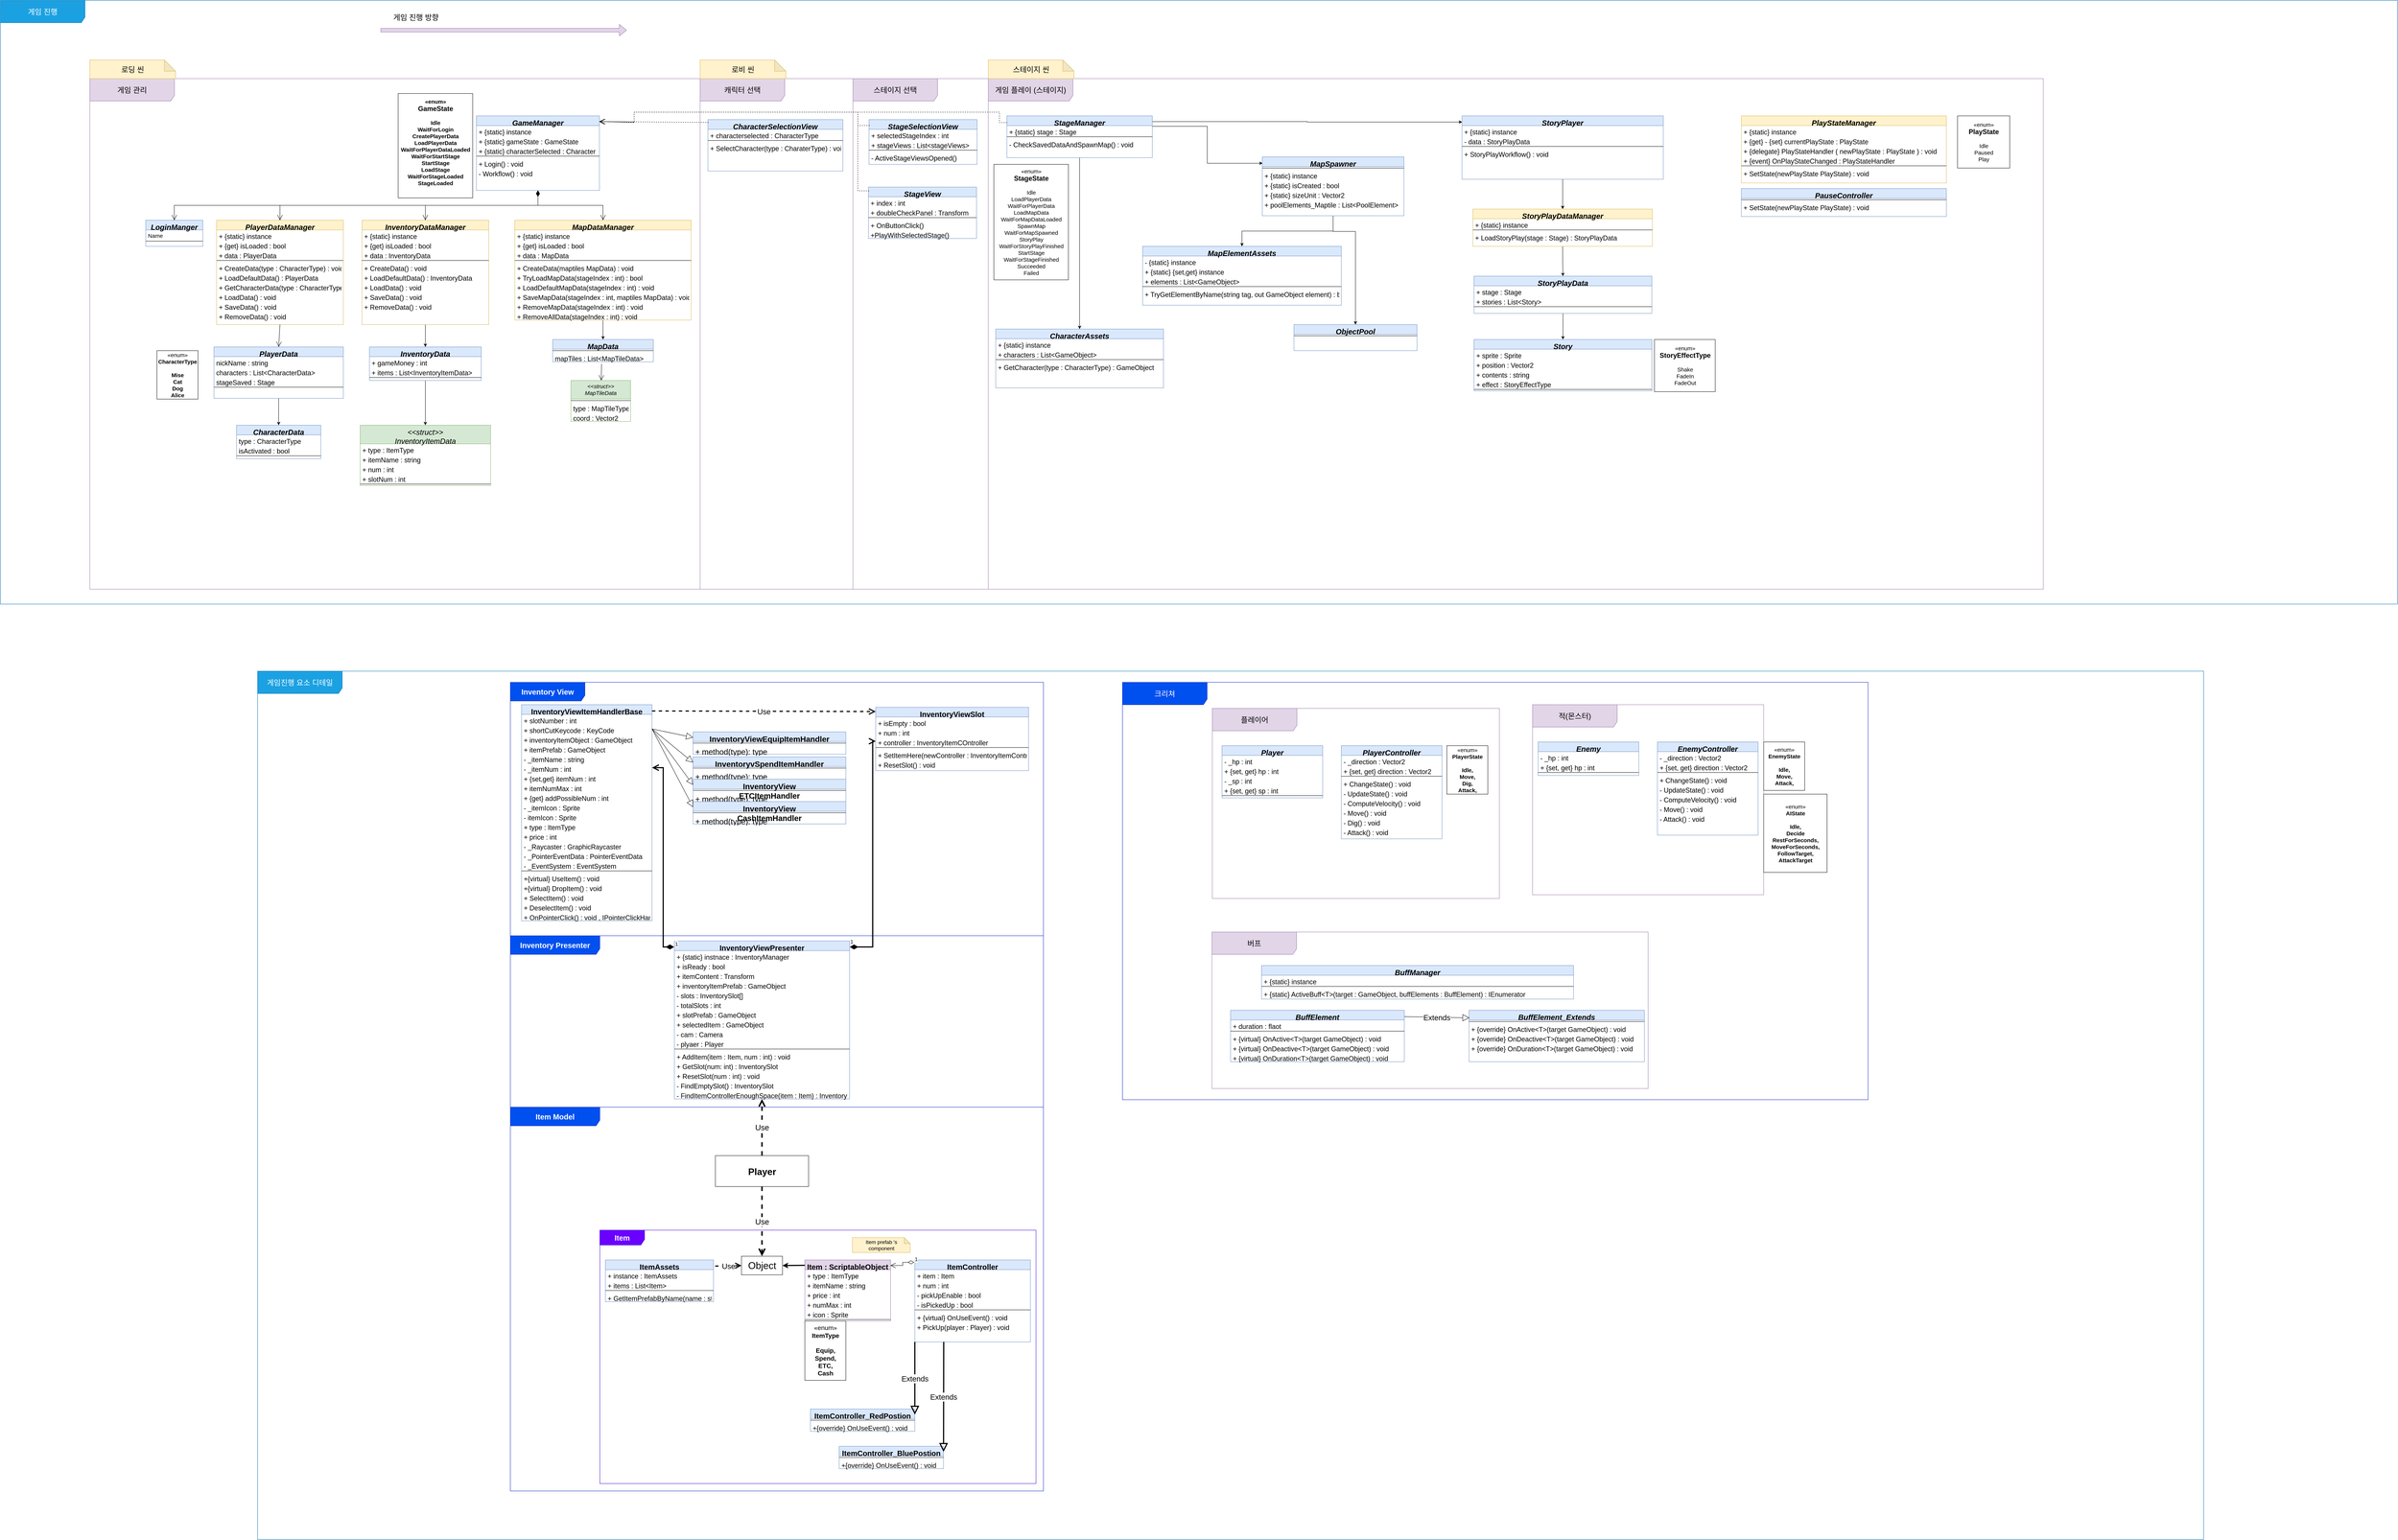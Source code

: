 <mxfile version="17.4.0" type="google"><diagram id="C5RBs43oDa-KdzZeNtuy" name="Page-1"><mxGraphModel grid="1" page="1" gridSize="10" guides="1" tooltips="1" connect="1" arrows="1" fold="1" pageScale="1" pageWidth="827" pageHeight="1169" math="0" shadow="0"><root><mxCell id="WIyWlLk6GJQsqaUBKTNV-0"/><mxCell id="WIyWlLk6GJQsqaUBKTNV-1" parent="WIyWlLk6GJQsqaUBKTNV-0"/><mxCell id="f8LrjYN6_swg13AoK5Yc-163" value="게임진행 요소 디테일" style="shape=umlFrame;whiteSpace=wrap;html=1;width=227;height=60;fontSize=20;fillColor=#1ba1e2;strokeColor=#006EAF;fontColor=#ffffff;" vertex="1" parent="WIyWlLk6GJQsqaUBKTNV-1"><mxGeometry x="-850" y="1810" width="5220" height="2330" as="geometry"/></mxCell><mxCell id="f8LrjYN6_swg13AoK5Yc-23" value="게임 진행" style="shape=umlFrame;whiteSpace=wrap;html=1;width=227;height=60;fontSize=20;fillColor=#1ba1e2;strokeColor=#006EAF;fontColor=#ffffff;" vertex="1" parent="WIyWlLk6GJQsqaUBKTNV-1"><mxGeometry x="-1540" y="10" width="6430" height="1620" as="geometry"/></mxCell><mxCell id="f8LrjYN6_swg13AoK5Yc-197" value="크리쳐" style="shape=umlFrame;whiteSpace=wrap;html=1;width=227;height=60;fontSize=20;fillColor=#0050ef;strokeColor=#001DBC;fontColor=#ffffff;" vertex="1" parent="WIyWlLk6GJQsqaUBKTNV-1"><mxGeometry x="1470" y="1840" width="2000" height="1120" as="geometry"/></mxCell><mxCell id="f8LrjYN6_swg13AoK5Yc-17" value="플레이어" style="shape=umlFrame;whiteSpace=wrap;html=1;width=227;height=60;fontSize=20;fillColor=#e1d5e7;strokeColor=#9673a6;" vertex="1" parent="WIyWlLk6GJQsqaUBKTNV-1"><mxGeometry x="1711" y="1910" width="770" height="510" as="geometry"/></mxCell><mxCell id="f8LrjYN6_swg13AoK5Yc-199" value="버프" style="shape=umlFrame;whiteSpace=wrap;html=1;width=227;height=60;fontSize=20;fillColor=#e1d5e7;strokeColor=#9673a6;" vertex="1" parent="WIyWlLk6GJQsqaUBKTNV-1"><mxGeometry x="1710" y="2510" width="1170" height="420" as="geometry"/></mxCell><mxCell id="f8LrjYN6_swg13AoK5Yc-196" value="적(몬스터)" style="shape=umlFrame;whiteSpace=wrap;html=1;width=227;height=60;fontSize=20;fillColor=#e1d5e7;strokeColor=#9673a6;" vertex="1" parent="WIyWlLk6GJQsqaUBKTNV-1"><mxGeometry x="2570" y="1900" width="620" height="510" as="geometry"/></mxCell><mxCell id="f8LrjYN6_swg13AoK5Yc-8" value="게임 관리" style="shape=umlFrame;whiteSpace=wrap;html=1;width=227;height=60;fontSize=20;fillColor=#e1d5e7;strokeColor=#9673a6;" vertex="1" parent="WIyWlLk6GJQsqaUBKTNV-1"><mxGeometry x="-1300" y="220" width="1637" height="1370" as="geometry"/></mxCell><mxCell id="f8LrjYN6_swg13AoK5Yc-9" value="캐릭터 선택" style="shape=umlFrame;whiteSpace=wrap;html=1;width=227;height=60;fontSize=20;fillColor=#e1d5e7;strokeColor=#9673a6;" vertex="1" parent="WIyWlLk6GJQsqaUBKTNV-1"><mxGeometry x="337" y="220" width="410" height="1370" as="geometry"/></mxCell><mxCell id="f8LrjYN6_swg13AoK5Yc-10" value="게임 플레이 (스테이지)" style="shape=umlFrame;whiteSpace=wrap;html=1;width=227;height=60;fontSize=20;fillColor=#e1d5e7;strokeColor=#9673a6;" vertex="1" parent="WIyWlLk6GJQsqaUBKTNV-1"><mxGeometry x="1110" y="220" width="2830" height="1370" as="geometry"/></mxCell><mxCell id="zkfFHV4jXpPFQw0GAbJ--0" value="GameManager" style="swimlane;fontStyle=3;align=center;verticalAlign=top;childLayout=stackLayout;horizontal=1;startSize=26;horizontalStack=0;resizeParent=1;resizeLast=0;collapsible=1;marginBottom=0;rounded=0;shadow=0;strokeWidth=1;fontSize=20;fillColor=#dae8fc;strokeColor=#6c8ebf;" vertex="1" parent="WIyWlLk6GJQsqaUBKTNV-1"><mxGeometry x="-263" y="320" width="330" height="200" as="geometry"><mxRectangle x="230" y="140" width="160" height="26" as="alternateBounds"/></mxGeometry></mxCell><mxCell id="zkfFHV4jXpPFQw0GAbJ--1" value="+ {static} instance" style="text;align=left;verticalAlign=top;spacingLeft=4;spacingRight=4;overflow=hidden;rotatable=0;points=[[0,0.5],[1,0.5]];portConstraint=eastwest;fontSize=18;" vertex="1" parent="zkfFHV4jXpPFQw0GAbJ--0"><mxGeometry y="26" width="330" height="26" as="geometry"/></mxCell><mxCell id="f8LrjYN6_swg13AoK5Yc-261" value="+ {static} gameState : GameState" style="text;align=left;verticalAlign=top;spacingLeft=4;spacingRight=4;overflow=hidden;rotatable=0;points=[[0,0.5],[1,0.5]];portConstraint=eastwest;fontSize=18;" vertex="1" parent="zkfFHV4jXpPFQw0GAbJ--0"><mxGeometry y="52" width="330" height="26" as="geometry"/></mxCell><mxCell id="f8LrjYN6_swg13AoK5Yc-267" value="+ {static} characterSelected : Character" style="text;align=left;verticalAlign=top;spacingLeft=4;spacingRight=4;overflow=hidden;rotatable=0;points=[[0,0.5],[1,0.5]];portConstraint=eastwest;fontSize=18;" vertex="1" parent="zkfFHV4jXpPFQw0GAbJ--0"><mxGeometry y="78" width="330" height="26" as="geometry"/></mxCell><mxCell id="zkfFHV4jXpPFQw0GAbJ--4" value="" style="line;html=1;strokeWidth=1;align=left;verticalAlign=middle;spacingTop=-1;spacingLeft=3;spacingRight=3;rotatable=0;labelPosition=right;points=[];portConstraint=eastwest;fontSize=15;" vertex="1" parent="zkfFHV4jXpPFQw0GAbJ--0"><mxGeometry y="104" width="330" height="8" as="geometry"/></mxCell><mxCell id="fKon0IPf56LVuY8FeD4f-38" value="+ Login() : void" style="text;align=left;verticalAlign=top;spacingLeft=4;spacingRight=4;overflow=hidden;rotatable=0;points=[[0,0.5],[1,0.5]];portConstraint=eastwest;fontSize=18;" vertex="1" parent="zkfFHV4jXpPFQw0GAbJ--0"><mxGeometry y="112" width="330" height="26" as="geometry"/></mxCell><mxCell id="f8LrjYN6_swg13AoK5Yc-262" value="- Workflow() : void" style="text;align=left;verticalAlign=top;spacingLeft=4;spacingRight=4;overflow=hidden;rotatable=0;points=[[0,0.5],[1,0.5]];portConstraint=eastwest;fontSize=18;" vertex="1" parent="zkfFHV4jXpPFQw0GAbJ--0"><mxGeometry y="138" width="330" height="26" as="geometry"/></mxCell><mxCell id="fKon0IPf56LVuY8FeD4f-3" value="MapData" style="swimlane;fontStyle=3;align=center;verticalAlign=top;childLayout=stackLayout;horizontal=1;startSize=26;horizontalStack=0;resizeParent=1;resizeLast=0;collapsible=1;marginBottom=0;rounded=0;shadow=0;strokeWidth=1;fontSize=20;fillColor=#dae8fc;strokeColor=#6c8ebf;" vertex="1" parent="WIyWlLk6GJQsqaUBKTNV-1"><mxGeometry x="-58.5" y="920" width="270" height="60" as="geometry"><mxRectangle x="230" y="140" width="160" height="26" as="alternateBounds"/></mxGeometry></mxCell><mxCell id="fKon0IPf56LVuY8FeD4f-5" value="" style="line;html=1;strokeWidth=1;align=left;verticalAlign=middle;spacingTop=-1;spacingLeft=3;spacingRight=3;rotatable=0;labelPosition=right;points=[];portConstraint=eastwest;fontSize=15;" vertex="1" parent="fKon0IPf56LVuY8FeD4f-3"><mxGeometry y="26" width="270" height="8" as="geometry"/></mxCell><mxCell id="fKon0IPf56LVuY8FeD4f-37" value="mapTiles : List&lt;MapTileData&gt;" style="text;align=left;verticalAlign=top;spacingLeft=4;spacingRight=4;overflow=hidden;rotatable=0;points=[[0,0.5],[1,0.5]];portConstraint=eastwest;fontSize=18;" vertex="1" parent="fKon0IPf56LVuY8FeD4f-3"><mxGeometry y="34" width="270" height="26" as="geometry"/></mxCell><mxCell id="f8LrjYN6_swg13AoK5Yc-329" value="" style="edgeStyle=orthogonalEdgeStyle;rounded=0;orthogonalLoop=1;jettySize=auto;html=1;fontSize=18;fontColor=none;strokeWidth=1;entryX=0.5;entryY=0;entryDx=0;entryDy=0;" edge="1" parent="WIyWlLk6GJQsqaUBKTNV-1" source="fKon0IPf56LVuY8FeD4f-6" target="fKon0IPf56LVuY8FeD4f-3"><mxGeometry relative="1" as="geometry"/></mxCell><mxCell id="fKon0IPf56LVuY8FeD4f-6" value="MapDataManager" style="swimlane;fontStyle=3;align=center;verticalAlign=top;childLayout=stackLayout;horizontal=1;startSize=26;horizontalStack=0;resizeParent=1;resizeLast=0;collapsible=1;marginBottom=0;rounded=0;shadow=0;strokeWidth=1;fontSize=20;fillColor=#fff2cc;strokeColor=#d6b656;" vertex="1" parent="WIyWlLk6GJQsqaUBKTNV-1"><mxGeometry x="-160" y="600" width="473" height="268" as="geometry"><mxRectangle x="230" y="140" width="160" height="26" as="alternateBounds"/></mxGeometry></mxCell><mxCell id="fKon0IPf56LVuY8FeD4f-7" value="+ {static} instance" style="text;align=left;verticalAlign=top;spacingLeft=4;spacingRight=4;overflow=hidden;rotatable=0;points=[[0,0.5],[1,0.5]];portConstraint=eastwest;fontSize=18;" vertex="1" parent="fKon0IPf56LVuY8FeD4f-6"><mxGeometry y="26" width="473" height="26" as="geometry"/></mxCell><mxCell id="fKon0IPf56LVuY8FeD4f-61" value="+ {get} isLoaded : bool" style="text;align=left;verticalAlign=top;spacingLeft=4;spacingRight=4;overflow=hidden;rotatable=0;points=[[0,0.5],[1,0.5]];portConstraint=eastwest;fontSize=18;" vertex="1" parent="fKon0IPf56LVuY8FeD4f-6"><mxGeometry y="52" width="473" height="26" as="geometry"/></mxCell><mxCell id="fKon0IPf56LVuY8FeD4f-62" value="+ data : MapData" style="text;align=left;verticalAlign=top;spacingLeft=4;spacingRight=4;overflow=hidden;rotatable=0;points=[[0,0.5],[1,0.5]];portConstraint=eastwest;fontSize=18;" vertex="1" parent="fKon0IPf56LVuY8FeD4f-6"><mxGeometry y="78" width="473" height="26" as="geometry"/></mxCell><mxCell id="fKon0IPf56LVuY8FeD4f-8" value="" style="line;html=1;strokeWidth=1;align=left;verticalAlign=middle;spacingTop=-1;spacingLeft=3;spacingRight=3;rotatable=0;labelPosition=right;points=[];portConstraint=eastwest;fontSize=18;" vertex="1" parent="fKon0IPf56LVuY8FeD4f-6"><mxGeometry y="104" width="473" height="8" as="geometry"/></mxCell><mxCell id="fKon0IPf56LVuY8FeD4f-63" value="+ CreateData(maptiles MapData) : void" style="text;align=left;verticalAlign=top;spacingLeft=4;spacingRight=4;overflow=hidden;rotatable=0;points=[[0,0.5],[1,0.5]];portConstraint=eastwest;fontSize=18;" vertex="1" parent="fKon0IPf56LVuY8FeD4f-6"><mxGeometry y="112" width="473" height="26" as="geometry"/></mxCell><mxCell id="fKon0IPf56LVuY8FeD4f-66" value="+ TryLoadMapData(stageIndex : int) : bool" style="text;align=left;verticalAlign=top;spacingLeft=4;spacingRight=4;overflow=hidden;rotatable=0;points=[[0,0.5],[1,0.5]];portConstraint=eastwest;fontSize=18;" vertex="1" parent="fKon0IPf56LVuY8FeD4f-6"><mxGeometry y="138" width="473" height="26" as="geometry"/></mxCell><mxCell id="fKon0IPf56LVuY8FeD4f-64" value="+ LoadDefaultMapData(stageIndex : int) : void" style="text;align=left;verticalAlign=top;spacingLeft=4;spacingRight=4;overflow=hidden;rotatable=0;points=[[0,0.5],[1,0.5]];portConstraint=eastwest;fontSize=18;" vertex="1" parent="fKon0IPf56LVuY8FeD4f-6"><mxGeometry y="164" width="473" height="26" as="geometry"/></mxCell><mxCell id="fKon0IPf56LVuY8FeD4f-70" value="+ SaveMapData(stageIndex : int, maptiles MapData) : void" style="text;align=left;verticalAlign=top;spacingLeft=4;spacingRight=4;overflow=hidden;rotatable=0;points=[[0,0.5],[1,0.5]];portConstraint=eastwest;fontSize=18;" vertex="1" parent="fKon0IPf56LVuY8FeD4f-6"><mxGeometry y="190" width="473" height="26" as="geometry"/></mxCell><mxCell id="fKon0IPf56LVuY8FeD4f-67" value="+ RemoveMapData(stageIndex : int) : void" style="text;align=left;verticalAlign=top;spacingLeft=4;spacingRight=4;overflow=hidden;rotatable=0;points=[[0,0.5],[1,0.5]];portConstraint=eastwest;fontSize=18;" vertex="1" parent="fKon0IPf56LVuY8FeD4f-6"><mxGeometry y="216" width="473" height="26" as="geometry"/></mxCell><mxCell id="fKon0IPf56LVuY8FeD4f-68" value="+ RemoveAllData(stageIndex : int) : void" style="text;align=left;verticalAlign=top;spacingLeft=4;spacingRight=4;overflow=hidden;rotatable=0;points=[[0,0.5],[1,0.5]];portConstraint=eastwest;fontSize=18;" vertex="1" parent="fKon0IPf56LVuY8FeD4f-6"><mxGeometry y="242" width="473" height="26" as="geometry"/></mxCell><mxCell id="fKon0IPf56LVuY8FeD4f-9" value="«enum»&lt;br style=&quot;font-size: 15px&quot;&gt;&lt;span&gt;&lt;font style=&quot;font-size: 18px&quot;&gt;GameState&lt;/font&gt;&lt;br style=&quot;font-size: 15px&quot;&gt;&lt;br style=&quot;font-size: 15px&quot;&gt;Idle&lt;br style=&quot;font-size: 15px&quot;&gt;WaitForLogin&lt;br style=&quot;font-size: 15px&quot;&gt;CreatePlayerData&lt;br style=&quot;font-size: 15px&quot;&gt;LoadPlayerData&lt;br style=&quot;font-size: 15px&quot;&gt;WaitForPlayerDataLoaded&lt;br style=&quot;font-size: 15px&quot;&gt;WaitForStartStage&lt;br style=&quot;font-size: 15px&quot;&gt;StartStage&lt;br style=&quot;font-size: 15px&quot;&gt;LoadStage&lt;br&gt;WaitForStageLoaded&lt;br&gt;StageLoaded&lt;br style=&quot;font-size: 15px&quot;&gt;&lt;br style=&quot;font-size: 15px&quot;&gt;&lt;/span&gt;" style="html=1;fontSize=15;fontStyle=1" vertex="1" parent="WIyWlLk6GJQsqaUBKTNV-1"><mxGeometry x="-473" y="260" width="200" height="280" as="geometry"/></mxCell><mxCell id="fKon0IPf56LVuY8FeD4f-13" value="PlayerDataManager" style="swimlane;fontStyle=3;align=center;verticalAlign=top;childLayout=stackLayout;horizontal=1;startSize=26;horizontalStack=0;resizeParent=1;resizeLast=0;collapsible=1;marginBottom=0;rounded=0;shadow=0;strokeWidth=1;fontSize=20;fillColor=#fff2cc;strokeColor=#d6b656;" vertex="1" parent="WIyWlLk6GJQsqaUBKTNV-1"><mxGeometry x="-960" y="600" width="340" height="280" as="geometry"><mxRectangle x="230" y="140" width="160" height="26" as="alternateBounds"/></mxGeometry></mxCell><mxCell id="fKon0IPf56LVuY8FeD4f-14" value="+ {static} instance" style="text;align=left;verticalAlign=top;spacingLeft=4;spacingRight=4;overflow=hidden;rotatable=0;points=[[0,0.5],[1,0.5]];portConstraint=eastwest;fontSize=18;" vertex="1" parent="fKon0IPf56LVuY8FeD4f-13"><mxGeometry y="26" width="340" height="26" as="geometry"/></mxCell><mxCell id="fKon0IPf56LVuY8FeD4f-54" value="+ {get} isLoaded : bool" style="text;align=left;verticalAlign=top;spacingLeft=4;spacingRight=4;overflow=hidden;rotatable=0;points=[[0,0.5],[1,0.5]];portConstraint=eastwest;fontSize=18;" vertex="1" parent="fKon0IPf56LVuY8FeD4f-13"><mxGeometry y="52" width="340" height="26" as="geometry"/></mxCell><mxCell id="fKon0IPf56LVuY8FeD4f-55" value="+ data : PlayerData" style="text;align=left;verticalAlign=top;spacingLeft=4;spacingRight=4;overflow=hidden;rotatable=0;points=[[0,0.5],[1,0.5]];portConstraint=eastwest;fontSize=18;" vertex="1" parent="fKon0IPf56LVuY8FeD4f-13"><mxGeometry y="78" width="340" height="26" as="geometry"/></mxCell><mxCell id="fKon0IPf56LVuY8FeD4f-15" value="" style="line;html=1;strokeWidth=1;align=left;verticalAlign=middle;spacingTop=-1;spacingLeft=3;spacingRight=3;rotatable=0;labelPosition=right;points=[];portConstraint=eastwest;fontSize=18;" vertex="1" parent="fKon0IPf56LVuY8FeD4f-13"><mxGeometry y="104" width="340" height="8" as="geometry"/></mxCell><mxCell id="fKon0IPf56LVuY8FeD4f-56" value="+ CreateData(type : CharacterType) : void" style="text;align=left;verticalAlign=top;spacingLeft=4;spacingRight=4;overflow=hidden;rotatable=0;points=[[0,0.5],[1,0.5]];portConstraint=eastwest;fontSize=18;" vertex="1" parent="fKon0IPf56LVuY8FeD4f-13"><mxGeometry y="112" width="340" height="26" as="geometry"/></mxCell><mxCell id="fKon0IPf56LVuY8FeD4f-57" value="+ LoadDefaultData() : PlayerData" style="text;align=left;verticalAlign=top;spacingLeft=4;spacingRight=4;overflow=hidden;rotatable=0;points=[[0,0.5],[1,0.5]];portConstraint=eastwest;fontSize=18;" vertex="1" parent="fKon0IPf56LVuY8FeD4f-13"><mxGeometry y="138" width="340" height="26" as="geometry"/></mxCell><mxCell id="fKon0IPf56LVuY8FeD4f-58" value="+ GetCharacterData(type : CharacterType) : void" style="text;align=left;verticalAlign=top;spacingLeft=4;spacingRight=4;overflow=hidden;rotatable=0;points=[[0,0.5],[1,0.5]];portConstraint=eastwest;fontSize=18;" vertex="1" parent="fKon0IPf56LVuY8FeD4f-13"><mxGeometry y="164" width="340" height="26" as="geometry"/></mxCell><mxCell id="fKon0IPf56LVuY8FeD4f-59" value="+ LoadData() : void" style="text;align=left;verticalAlign=top;spacingLeft=4;spacingRight=4;overflow=hidden;rotatable=0;points=[[0,0.5],[1,0.5]];portConstraint=eastwest;fontSize=18;" vertex="1" parent="fKon0IPf56LVuY8FeD4f-13"><mxGeometry y="190" width="340" height="26" as="geometry"/></mxCell><mxCell id="fKon0IPf56LVuY8FeD4f-69" value="+ SaveData() : void" style="text;align=left;verticalAlign=top;spacingLeft=4;spacingRight=4;overflow=hidden;rotatable=0;points=[[0,0.5],[1,0.5]];portConstraint=eastwest;fontSize=18;" vertex="1" parent="fKon0IPf56LVuY8FeD4f-13"><mxGeometry y="216" width="340" height="26" as="geometry"/></mxCell><mxCell id="fKon0IPf56LVuY8FeD4f-60" value="+ RemoveData() : void" style="text;align=left;verticalAlign=top;spacingLeft=4;spacingRight=4;overflow=hidden;rotatable=0;points=[[0,0.5],[1,0.5]];portConstraint=eastwest;fontSize=18;" vertex="1" parent="fKon0IPf56LVuY8FeD4f-13"><mxGeometry y="242" width="340" height="26" as="geometry"/></mxCell><mxCell id="fKon0IPf56LVuY8FeD4f-16" value="LoginManger" style="swimlane;fontStyle=3;align=center;verticalAlign=top;childLayout=stackLayout;horizontal=1;startSize=26;horizontalStack=0;resizeParent=1;resizeLast=0;collapsible=1;marginBottom=0;rounded=0;shadow=0;strokeWidth=1;fontSize=20;fillColor=#dae8fc;strokeColor=#6c8ebf;" vertex="1" parent="WIyWlLk6GJQsqaUBKTNV-1"><mxGeometry x="-1150" y="600" width="153" height="70" as="geometry"><mxRectangle x="230" y="140" width="160" height="26" as="alternateBounds"/></mxGeometry></mxCell><mxCell id="fKon0IPf56LVuY8FeD4f-17" value="Name" style="text;align=left;verticalAlign=top;spacingLeft=4;spacingRight=4;overflow=hidden;rotatable=0;points=[[0,0.5],[1,0.5]];portConstraint=eastwest;fontSize=15;" vertex="1" parent="fKon0IPf56LVuY8FeD4f-16"><mxGeometry y="26" width="153" height="26" as="geometry"/></mxCell><mxCell id="fKon0IPf56LVuY8FeD4f-18" value="" style="line;html=1;strokeWidth=1;align=left;verticalAlign=middle;spacingTop=-1;spacingLeft=3;spacingRight=3;rotatable=0;labelPosition=right;points=[];portConstraint=eastwest;fontSize=18;" vertex="1" parent="fKon0IPf56LVuY8FeD4f-16"><mxGeometry y="52" width="153" height="8" as="geometry"/></mxCell><mxCell id="fKon0IPf56LVuY8FeD4f-19" value="CharacterData" style="swimlane;fontStyle=3;align=center;verticalAlign=top;childLayout=stackLayout;horizontal=1;startSize=26;horizontalStack=0;resizeParent=1;resizeLast=0;collapsible=1;marginBottom=0;rounded=0;shadow=0;strokeWidth=1;fontSize=20;fillColor=#dae8fc;strokeColor=#6c8ebf;" vertex="1" parent="WIyWlLk6GJQsqaUBKTNV-1"><mxGeometry x="-906.5" y="1150" width="226" height="90" as="geometry"><mxRectangle x="230" y="140" width="160" height="26" as="alternateBounds"/></mxGeometry></mxCell><mxCell id="fKon0IPf56LVuY8FeD4f-20" value="type : CharacterType" style="text;align=left;verticalAlign=top;spacingLeft=4;spacingRight=4;overflow=hidden;rotatable=0;points=[[0,0.5],[1,0.5]];portConstraint=eastwest;fontSize=18;" vertex="1" parent="fKon0IPf56LVuY8FeD4f-19"><mxGeometry y="26" width="226" height="26" as="geometry"/></mxCell><mxCell id="f8LrjYN6_swg13AoK5Yc-16" value="isActivated : bool" style="text;align=left;verticalAlign=top;spacingLeft=4;spacingRight=4;overflow=hidden;rotatable=0;points=[[0,0.5],[1,0.5]];portConstraint=eastwest;fontSize=18;" vertex="1" parent="fKon0IPf56LVuY8FeD4f-19"><mxGeometry y="52" width="226" height="26" as="geometry"/></mxCell><mxCell id="fKon0IPf56LVuY8FeD4f-21" value="" style="line;html=1;strokeWidth=1;align=left;verticalAlign=middle;spacingTop=-1;spacingLeft=3;spacingRight=3;rotatable=0;labelPosition=right;points=[];portConstraint=eastwest;fontSize=15;" vertex="1" parent="fKon0IPf56LVuY8FeD4f-19"><mxGeometry y="78" width="226" height="8" as="geometry"/></mxCell><mxCell id="fKon0IPf56LVuY8FeD4f-29" value="«enum»&lt;br style=&quot;font-size: 15px;&quot;&gt;&lt;b style=&quot;font-size: 15px;&quot;&gt;CharacterType&lt;br style=&quot;font-size: 15px;&quot;&gt;&lt;br style=&quot;font-size: 15px;&quot;&gt;Mise&lt;br style=&quot;font-size: 15px;&quot;&gt;Cat&lt;br style=&quot;font-size: 15px;&quot;&gt;Dog&lt;br style=&quot;font-size: 15px;&quot;&gt;Alice&lt;br style=&quot;font-size: 15px;&quot;&gt;&lt;/b&gt;" style="html=1;fontSize=15;" vertex="1" parent="WIyWlLk6GJQsqaUBKTNV-1"><mxGeometry x="-1120" y="950" width="110" height="130" as="geometry"/></mxCell><mxCell id="fKon0IPf56LVuY8FeD4f-30" value="&lt;&lt;struct&gt;&gt;&#10;MapTileData" style="swimlane;fontStyle=2;align=center;verticalAlign=top;childLayout=stackLayout;horizontal=1;startSize=50;horizontalStack=0;resizeParent=1;resizeLast=0;collapsible=1;marginBottom=0;rounded=0;shadow=0;strokeWidth=1;fontSize=15;fillColor=#d5e8d4;strokeColor=#82b366;" vertex="1" parent="WIyWlLk6GJQsqaUBKTNV-1"><mxGeometry x="-9.5" y="1030" width="160" height="110" as="geometry"><mxRectangle x="230" y="140" width="160" height="26" as="alternateBounds"/></mxGeometry></mxCell><mxCell id="fKon0IPf56LVuY8FeD4f-31" value="" style="line;html=1;strokeWidth=1;align=left;verticalAlign=middle;spacingTop=-1;spacingLeft=3;spacingRight=3;rotatable=0;labelPosition=right;points=[];portConstraint=eastwest;fontSize=15;" vertex="1" parent="fKon0IPf56LVuY8FeD4f-30"><mxGeometry y="50" width="160" height="8" as="geometry"/></mxCell><mxCell id="fKon0IPf56LVuY8FeD4f-35" value="type : MapTileType" style="text;align=left;verticalAlign=top;spacingLeft=4;spacingRight=4;overflow=hidden;rotatable=0;points=[[0,0.5],[1,0.5]];portConstraint=eastwest;fontSize=18;" vertex="1" parent="fKon0IPf56LVuY8FeD4f-30"><mxGeometry y="58" width="160" height="26" as="geometry"/></mxCell><mxCell id="fKon0IPf56LVuY8FeD4f-36" value="coord : Vector2" style="text;align=left;verticalAlign=top;spacingLeft=4;spacingRight=4;overflow=hidden;rotatable=0;points=[[0,0.5],[1,0.5]];portConstraint=eastwest;fontSize=18;" vertex="1" parent="fKon0IPf56LVuY8FeD4f-30"><mxGeometry y="84" width="160" height="26" as="geometry"/></mxCell><mxCell id="fKon0IPf56LVuY8FeD4f-40" value="CharacterSelectionView" style="swimlane;fontStyle=3;align=center;verticalAlign=top;childLayout=stackLayout;horizontal=1;startSize=26;horizontalStack=0;resizeParent=1;resizeLast=0;collapsible=1;marginBottom=0;rounded=0;shadow=0;strokeWidth=1;fontSize=20;fillColor=#dae8fc;strokeColor=#6c8ebf;" vertex="1" parent="WIyWlLk6GJQsqaUBKTNV-1"><mxGeometry x="358" y="330" width="362" height="138" as="geometry"><mxRectangle x="230" y="140" width="160" height="26" as="alternateBounds"/></mxGeometry></mxCell><mxCell id="fKon0IPf56LVuY8FeD4f-41" value="+ characterselected : CharacterType" style="text;align=left;verticalAlign=top;spacingLeft=4;spacingRight=4;overflow=hidden;rotatable=0;points=[[0,0.5],[1,0.5]];portConstraint=eastwest;fontSize=18;" vertex="1" parent="fKon0IPf56LVuY8FeD4f-40"><mxGeometry y="26" width="362" height="26" as="geometry"/></mxCell><mxCell id="fKon0IPf56LVuY8FeD4f-42" value="" style="line;html=1;strokeWidth=1;align=left;verticalAlign=middle;spacingTop=-1;spacingLeft=3;spacingRight=3;rotatable=0;labelPosition=right;points=[];portConstraint=eastwest;fontSize=15;" vertex="1" parent="fKon0IPf56LVuY8FeD4f-40"><mxGeometry y="52" width="362" height="8" as="geometry"/></mxCell><mxCell id="2yKD82ZxLdj-kmrVtQCC-1" value="+ SelectCharacter(type : CharaterType) : void" style="text;align=left;verticalAlign=top;spacingLeft=4;spacingRight=4;overflow=hidden;rotatable=0;points=[[0,0.5],[1,0.5]];portConstraint=eastwest;fontSize=18;" vertex="1" parent="fKon0IPf56LVuY8FeD4f-40"><mxGeometry y="60" width="362" height="26" as="geometry"/></mxCell><mxCell id="2yKD82ZxLdj-kmrVtQCC-16" style="edgeStyle=orthogonalEdgeStyle;rounded=0;orthogonalLoop=1;jettySize=auto;html=1;exitX=0.5;exitY=1;exitDx=0;exitDy=0;" edge="1" parent="WIyWlLk6GJQsqaUBKTNV-1" source="DE0EpLp0D8PHYnyQhh-J-1" target="f8LrjYN6_swg13AoK5Yc-303"><mxGeometry relative="1" as="geometry"/></mxCell><mxCell id="2yKD82ZxLdj-kmrVtQCC-17" style="edgeStyle=orthogonalEdgeStyle;rounded=0;orthogonalLoop=1;jettySize=auto;html=1;" edge="1" parent="WIyWlLk6GJQsqaUBKTNV-1" source="fKon0IPf56LVuY8FeD4f-10" target="fKon0IPf56LVuY8FeD4f-19"><mxGeometry relative="1" as="geometry"/></mxCell><mxCell id="fKon0IPf56LVuY8FeD4f-10" value="PlayerData" style="swimlane;fontStyle=3;align=center;verticalAlign=top;childLayout=stackLayout;horizontal=1;startSize=26;horizontalStack=0;resizeParent=1;resizeLast=0;collapsible=1;marginBottom=0;rounded=0;shadow=0;strokeWidth=1;fontSize=20;fillColor=#dae8fc;strokeColor=#6c8ebf;" vertex="1" parent="WIyWlLk6GJQsqaUBKTNV-1"><mxGeometry x="-967" y="940" width="347" height="138" as="geometry"><mxRectangle x="230" y="140" width="160" height="26" as="alternateBounds"/></mxGeometry></mxCell><mxCell id="2yKD82ZxLdj-kmrVtQCC-0" value="nickName : string" style="text;align=left;verticalAlign=top;spacingLeft=4;spacingRight=4;overflow=hidden;rotatable=0;points=[[0,0.5],[1,0.5]];portConstraint=eastwest;fontSize=18;" vertex="1" parent="fKon0IPf56LVuY8FeD4f-10"><mxGeometry y="26" width="347" height="26" as="geometry"/></mxCell><mxCell id="fKon0IPf56LVuY8FeD4f-11" value="characters : List&lt;CharacterData&gt;" style="text;align=left;verticalAlign=top;spacingLeft=4;spacingRight=4;overflow=hidden;rotatable=0;points=[[0,0.5],[1,0.5]];portConstraint=eastwest;fontSize=18;" vertex="1" parent="fKon0IPf56LVuY8FeD4f-10"><mxGeometry y="52" width="347" height="26" as="geometry"/></mxCell><mxCell id="fKon0IPf56LVuY8FeD4f-26" value="stageSaved : Stage" style="text;align=left;verticalAlign=top;spacingLeft=4;spacingRight=4;overflow=hidden;rotatable=0;points=[[0,0.5],[1,0.5]];portConstraint=eastwest;fontSize=18;" vertex="1" parent="fKon0IPf56LVuY8FeD4f-10"><mxGeometry y="78" width="347" height="26" as="geometry"/></mxCell><mxCell id="fKon0IPf56LVuY8FeD4f-12" value="" style="line;html=1;strokeWidth=1;align=left;verticalAlign=middle;spacingTop=-1;spacingLeft=3;spacingRight=3;rotatable=0;labelPosition=right;points=[];portConstraint=eastwest;fontSize=15;" vertex="1" parent="fKon0IPf56LVuY8FeD4f-10"><mxGeometry y="104" width="347" height="8" as="geometry"/></mxCell><mxCell id="fKon0IPf56LVuY8FeD4f-71" value="" style="endArrow=open;html=1;endSize=12;startArrow=diamondThin;startSize=14;startFill=1;edgeStyle=orthogonalEdgeStyle;align=left;verticalAlign=bottom;rounded=0;fontSize=15;exitX=0.5;exitY=1;exitDx=0;exitDy=0;" edge="1" parent="WIyWlLk6GJQsqaUBKTNV-1" source="zkfFHV4jXpPFQw0GAbJ--0" target="fKon0IPf56LVuY8FeD4f-13"><mxGeometry x="-1" y="3" relative="1" as="geometry"><mxPoint x="-353" y="710" as="sourcePoint"/><mxPoint x="-193" y="710" as="targetPoint"/></mxGeometry></mxCell><mxCell id="fKon0IPf56LVuY8FeD4f-72" value="" style="endArrow=open;html=1;endSize=12;startArrow=diamondThin;startSize=14;startFill=1;edgeStyle=orthogonalEdgeStyle;align=left;verticalAlign=bottom;rounded=0;fontSize=15;exitX=0.5;exitY=1;exitDx=0;exitDy=0;" edge="1" parent="WIyWlLk6GJQsqaUBKTNV-1" source="zkfFHV4jXpPFQw0GAbJ--0" target="fKon0IPf56LVuY8FeD4f-6"><mxGeometry x="-1" y="3" relative="1" as="geometry"><mxPoint x="-118" y="530" as="sourcePoint"/><mxPoint x="-308" y="610" as="targetPoint"/></mxGeometry></mxCell><mxCell id="fKon0IPf56LVuY8FeD4f-73" value="" style="endArrow=open;endSize=12;dashed=1;html=1;rounded=0;fontSize=15;exitX=0.004;exitY=0.055;exitDx=0;exitDy=0;exitPerimeter=0;entryX=1.004;entryY=0.076;entryDx=0;entryDy=0;entryPerimeter=0;" edge="1" parent="WIyWlLk6GJQsqaUBKTNV-1" source="fKon0IPf56LVuY8FeD4f-40" target="zkfFHV4jXpPFQw0GAbJ--0"><mxGeometry width="160" relative="1" as="geometry"><mxPoint x="37" y="590" as="sourcePoint"/><mxPoint x="60" y="340" as="targetPoint"/></mxGeometry></mxCell><mxCell id="fKon0IPf56LVuY8FeD4f-74" value="" style="endArrow=open;html=1;endSize=12;startArrow=diamondThin;startSize=14;startFill=1;edgeStyle=orthogonalEdgeStyle;align=left;verticalAlign=bottom;rounded=0;fontSize=15;exitX=0.5;exitY=1;exitDx=0;exitDy=0;entryX=0.5;entryY=0;entryDx=0;entryDy=0;" edge="1" parent="WIyWlLk6GJQsqaUBKTNV-1" source="zkfFHV4jXpPFQw0GAbJ--0" target="fKon0IPf56LVuY8FeD4f-16"><mxGeometry x="-1" y="3" relative="1" as="geometry"><mxPoint x="-118" y="530" as="sourcePoint"/><mxPoint x="-308" y="610" as="targetPoint"/></mxGeometry></mxCell><mxCell id="MX9MdkgQca1opl11j2q5-66" style="edgeStyle=orthogonalEdgeStyle;rounded=0;orthogonalLoop=1;jettySize=auto;html=1;entryX=0.001;entryY=0.097;entryDx=0;entryDy=0;entryPerimeter=0;strokeWidth=1;exitX=0.999;exitY=0.137;exitDx=0;exitDy=0;exitPerimeter=0;" edge="1" parent="WIyWlLk6GJQsqaUBKTNV-1" source="f8LrjYN6_swg13AoK5Yc-0" target="MX9MdkgQca1opl11j2q5-26"><mxGeometry relative="1" as="geometry"/></mxCell><mxCell id="2yKD82ZxLdj-kmrVtQCC-12" style="edgeStyle=orthogonalEdgeStyle;rounded=0;orthogonalLoop=1;jettySize=auto;html=1;exitX=1;exitY=0.25;exitDx=0;exitDy=0;entryX=0.003;entryY=0.108;entryDx=0;entryDy=0;entryPerimeter=0;" edge="1" parent="WIyWlLk6GJQsqaUBKTNV-1" source="f8LrjYN6_swg13AoK5Yc-0" target="f8LrjYN6_swg13AoK5Yc-5"><mxGeometry relative="1" as="geometry"/></mxCell><mxCell id="49AAz2qCDZZ0PBAK0pZU-8" style="edgeStyle=orthogonalEdgeStyle;rounded=0;orthogonalLoop=1;jettySize=auto;html=1;entryX=0.5;entryY=0;entryDx=0;entryDy=0;" edge="1" parent="WIyWlLk6GJQsqaUBKTNV-1" source="f8LrjYN6_swg13AoK5Yc-0" target="49AAz2qCDZZ0PBAK0pZU-0"><mxGeometry relative="1" as="geometry"/></mxCell><mxCell id="f8LrjYN6_swg13AoK5Yc-0" value="StageManager" style="swimlane;fontStyle=3;align=center;verticalAlign=top;childLayout=stackLayout;horizontal=1;startSize=26;horizontalStack=0;resizeParent=1;resizeLast=0;collapsible=1;marginBottom=0;rounded=0;shadow=0;strokeWidth=1;fontSize=20;fillColor=#dae8fc;strokeColor=#6c8ebf;" vertex="1" parent="WIyWlLk6GJQsqaUBKTNV-1"><mxGeometry x="1160" y="320" width="390" height="112" as="geometry"><mxRectangle x="230" y="140" width="160" height="26" as="alternateBounds"/></mxGeometry></mxCell><mxCell id="MX9MdkgQca1opl11j2q5-45" value="+ {static} stage : Stage" style="text;align=left;verticalAlign=top;spacingLeft=4;spacingRight=4;overflow=hidden;rotatable=0;points=[[0,0.5],[1,0.5]];portConstraint=eastwest;fontSize=18;" vertex="1" parent="f8LrjYN6_swg13AoK5Yc-0"><mxGeometry y="26" width="390" height="26" as="geometry"/></mxCell><mxCell id="f8LrjYN6_swg13AoK5Yc-2" value="" style="line;html=1;strokeWidth=1;align=left;verticalAlign=middle;spacingTop=-1;spacingLeft=3;spacingRight=3;rotatable=0;labelPosition=right;points=[];portConstraint=eastwest;fontSize=15;" vertex="1" parent="f8LrjYN6_swg13AoK5Yc-0"><mxGeometry y="52" width="390" height="8" as="geometry"/></mxCell><mxCell id="f8LrjYN6_swg13AoK5Yc-11" value="- CheckSavedDataAndSpawnMap() : void" style="text;align=left;verticalAlign=top;spacingLeft=4;spacingRight=4;overflow=hidden;rotatable=0;points=[[0,0.5],[1,0.5]];portConstraint=eastwest;fontSize=18;" vertex="1" parent="f8LrjYN6_swg13AoK5Yc-0"><mxGeometry y="60" width="390" height="26" as="geometry"/></mxCell><mxCell id="f8LrjYN6_swg13AoK5Yc-283" value="" style="edgeStyle=orthogonalEdgeStyle;rounded=0;orthogonalLoop=1;jettySize=auto;html=1;fontSize=18;fontColor=none;strokeWidth=1;entryX=0.5;entryY=0;entryDx=0;entryDy=0;exitX=0.5;exitY=1;exitDx=0;exitDy=0;" edge="1" parent="WIyWlLk6GJQsqaUBKTNV-1" source="f8LrjYN6_swg13AoK5Yc-5" target="f8LrjYN6_swg13AoK5Yc-275"><mxGeometry relative="1" as="geometry"><Array as="points"><mxPoint x="2035" y="630"/><mxPoint x="2095" y="630"/></Array></mxGeometry></mxCell><mxCell id="2yKD82ZxLdj-kmrVtQCC-14" style="edgeStyle=orthogonalEdgeStyle;rounded=0;orthogonalLoop=1;jettySize=auto;html=1;entryX=0.5;entryY=0;entryDx=0;entryDy=0;" edge="1" parent="WIyWlLk6GJQsqaUBKTNV-1" source="f8LrjYN6_swg13AoK5Yc-5" target="2yKD82ZxLdj-kmrVtQCC-2"><mxGeometry relative="1" as="geometry"/></mxCell><mxCell id="f8LrjYN6_swg13AoK5Yc-5" value="MapSpawner" style="swimlane;fontStyle=3;align=center;verticalAlign=top;childLayout=stackLayout;horizontal=1;startSize=26;horizontalStack=0;resizeParent=1;resizeLast=0;collapsible=1;marginBottom=0;rounded=0;shadow=0;strokeWidth=1;fontSize=20;fillColor=#dae8fc;strokeColor=#6c8ebf;" vertex="1" parent="WIyWlLk6GJQsqaUBKTNV-1"><mxGeometry x="1845" y="430" width="380" height="158" as="geometry"><mxRectangle x="230" y="140" width="160" height="26" as="alternateBounds"/></mxGeometry></mxCell><mxCell id="f8LrjYN6_swg13AoK5Yc-6" value="" style="line;html=1;strokeWidth=1;align=left;verticalAlign=middle;spacingTop=-1;spacingLeft=3;spacingRight=3;rotatable=0;labelPosition=right;points=[];portConstraint=eastwest;fontSize=15;" vertex="1" parent="f8LrjYN6_swg13AoK5Yc-5"><mxGeometry y="26" width="380" height="8" as="geometry"/></mxCell><mxCell id="f8LrjYN6_swg13AoK5Yc-7" value="+ {static} instance" style="text;align=left;verticalAlign=top;spacingLeft=4;spacingRight=4;overflow=hidden;rotatable=0;points=[[0,0.5],[1,0.5]];portConstraint=eastwest;fontSize=18;" vertex="1" parent="f8LrjYN6_swg13AoK5Yc-5"><mxGeometry y="34" width="380" height="26" as="geometry"/></mxCell><mxCell id="f8LrjYN6_swg13AoK5Yc-280" value="+ {static} isCreated : bool" style="text;align=left;verticalAlign=top;spacingLeft=4;spacingRight=4;overflow=hidden;rotatable=0;points=[[0,0.5],[1,0.5]];portConstraint=eastwest;fontSize=18;" vertex="1" parent="f8LrjYN6_swg13AoK5Yc-5"><mxGeometry y="60" width="380" height="26" as="geometry"/></mxCell><mxCell id="f8LrjYN6_swg13AoK5Yc-278" value="+ {static} sizeUnit : Vector2" style="text;align=left;verticalAlign=top;spacingLeft=4;spacingRight=4;overflow=hidden;rotatable=0;points=[[0,0.5],[1,0.5]];portConstraint=eastwest;fontSize=18;" vertex="1" parent="f8LrjYN6_swg13AoK5Yc-5"><mxGeometry y="86" width="380" height="26" as="geometry"/></mxCell><mxCell id="f8LrjYN6_swg13AoK5Yc-279" value="+ poolElements_Maptile : List&lt;PoolElement&gt;" style="text;align=left;verticalAlign=top;spacingLeft=4;spacingRight=4;overflow=hidden;rotatable=0;points=[[0,0.5],[1,0.5]];portConstraint=eastwest;fontSize=18;" vertex="1" parent="f8LrjYN6_swg13AoK5Yc-5"><mxGeometry y="112" width="380" height="26" as="geometry"/></mxCell><mxCell id="f8LrjYN6_swg13AoK5Yc-12" value="" style="shape=flexArrow;endArrow=classic;html=1;rounded=0;fontSize=20;fontColor=none;fillColor=#e1d5e7;strokeColor=#9673a6;" edge="1" parent="WIyWlLk6GJQsqaUBKTNV-1"><mxGeometry width="50" height="50" relative="1" as="geometry"><mxPoint x="-520" y="90" as="sourcePoint"/><mxPoint x="140" y="90" as="targetPoint"/></mxGeometry></mxCell><mxCell id="f8LrjYN6_swg13AoK5Yc-13" value="게임 진행 방향" style="text;html=1;strokeColor=none;fillColor=none;align=center;verticalAlign=middle;whiteSpace=wrap;rounded=0;fontSize=20;fontColor=none;" vertex="1" parent="WIyWlLk6GJQsqaUBKTNV-1"><mxGeometry x="-510" y="40" width="170" height="30" as="geometry"/></mxCell><mxCell id="f8LrjYN6_swg13AoK5Yc-14" value="«enum»&lt;br style=&quot;font-size: 15px&quot;&gt;&lt;b&gt;&lt;font style=&quot;font-size: 18px&quot;&gt;StageState&lt;/font&gt;&lt;/b&gt;&lt;br&gt;&lt;br&gt;Idle&lt;br&gt;LoadPlayerData&lt;br&gt;WaitForPlayerData&lt;br&gt;LoadMapData&lt;br&gt;WaitForMapDataLoaded&lt;br&gt;SpawnMap&lt;br&gt;WaitForMapSpawned&lt;br&gt;StoryPlay&lt;br&gt;WaitForStoryPlayFinished&lt;br&gt;StartStage&lt;br&gt;WaitForStageFinished&lt;br&gt;Succeeded&lt;br&gt;Failed" style="html=1;fontSize=15;" vertex="1" parent="WIyWlLk6GJQsqaUBKTNV-1"><mxGeometry x="1125" y="450" width="200" height="310" as="geometry"/></mxCell><mxCell id="f8LrjYN6_swg13AoK5Yc-18" value="Player" style="swimlane;fontStyle=3;align=center;verticalAlign=top;childLayout=stackLayout;horizontal=1;startSize=26;horizontalStack=0;resizeParent=1;resizeLast=0;collapsible=1;marginBottom=0;rounded=0;shadow=0;strokeWidth=1;fontSize=20;fillColor=#dae8fc;strokeColor=#6c8ebf;" vertex="1" parent="WIyWlLk6GJQsqaUBKTNV-1"><mxGeometry x="1737" y="2010" width="270" height="140" as="geometry"><mxRectangle x="230" y="140" width="160" height="26" as="alternateBounds"/></mxGeometry></mxCell><mxCell id="f8LrjYN6_swg13AoK5Yc-30" value="- _hp : int" style="text;align=left;verticalAlign=top;spacingLeft=4;spacingRight=4;overflow=hidden;rotatable=0;points=[[0,0.5],[1,0.5]];portConstraint=eastwest;fontSize=18;" vertex="1" parent="f8LrjYN6_swg13AoK5Yc-18"><mxGeometry y="26" width="270" height="26" as="geometry"/></mxCell><mxCell id="f8LrjYN6_swg13AoK5Yc-19" value="+ {set, get} hp : int" style="text;align=left;verticalAlign=top;spacingLeft=4;spacingRight=4;overflow=hidden;rotatable=0;points=[[0,0.5],[1,0.5]];portConstraint=eastwest;fontSize=18;" vertex="1" parent="f8LrjYN6_swg13AoK5Yc-18"><mxGeometry y="52" width="270" height="26" as="geometry"/></mxCell><mxCell id="f8LrjYN6_swg13AoK5Yc-31" value="- _sp : int" style="text;align=left;verticalAlign=top;spacingLeft=4;spacingRight=4;overflow=hidden;rotatable=0;points=[[0,0.5],[1,0.5]];portConstraint=eastwest;fontSize=18;" vertex="1" parent="f8LrjYN6_swg13AoK5Yc-18"><mxGeometry y="78" width="270" height="26" as="geometry"/></mxCell><mxCell id="f8LrjYN6_swg13AoK5Yc-32" value="+ {set, get} sp : int" style="text;align=left;verticalAlign=top;spacingLeft=4;spacingRight=4;overflow=hidden;rotatable=0;points=[[0,0.5],[1,0.5]];portConstraint=eastwest;fontSize=18;" vertex="1" parent="f8LrjYN6_swg13AoK5Yc-18"><mxGeometry y="104" width="270" height="26" as="geometry"/></mxCell><mxCell id="f8LrjYN6_swg13AoK5Yc-20" value="" style="line;html=1;strokeWidth=1;align=left;verticalAlign=middle;spacingTop=-1;spacingLeft=3;spacingRight=3;rotatable=0;labelPosition=right;points=[];portConstraint=eastwest;fontSize=18;" vertex="1" parent="f8LrjYN6_swg13AoK5Yc-18"><mxGeometry y="130" width="270" height="8" as="geometry"/></mxCell><mxCell id="f8LrjYN6_swg13AoK5Yc-33" value="«enum»&lt;br style=&quot;font-size: 15px&quot;&gt;&lt;b style=&quot;font-size: 15px&quot;&gt;PlayerState&lt;br&gt;&lt;br&gt;Idle,&lt;br&gt;Move,&lt;br&gt;Dig,&lt;br&gt;Attack,&lt;br style=&quot;font-size: 15px&quot;&gt;&lt;/b&gt;" style="html=1;fontSize=15;" vertex="1" parent="WIyWlLk6GJQsqaUBKTNV-1"><mxGeometry x="2340" y="2010" width="110" height="130" as="geometry"/></mxCell><mxCell id="f8LrjYN6_swg13AoK5Yc-42" value="Item Model" style="shape=umlFrame;whiteSpace=wrap;html=1;width=240;height=50;fontSize=20;fontStyle=1;fillColor=#0050ef;strokeColor=#001DBC;fontColor=#ffffff;" vertex="1" parent="WIyWlLk6GJQsqaUBKTNV-1"><mxGeometry x="-172" y="2980" width="1430" height="1030" as="geometry"/></mxCell><mxCell id="f8LrjYN6_swg13AoK5Yc-43" value="Inventory Presenter" style="shape=umlFrame;whiteSpace=wrap;html=1;width=240;height=50;fontSize=20;fontStyle=1;fillColor=#0050ef;strokeColor=#001DBC;fontColor=#ffffff;" vertex="1" parent="WIyWlLk6GJQsqaUBKTNV-1"><mxGeometry x="-172" y="2520" width="1430" height="460" as="geometry"/></mxCell><mxCell id="f8LrjYN6_swg13AoK5Yc-44" value="Item" style="shape=umlFrame;whiteSpace=wrap;html=1;width=120;height=40;fontSize=20;fontStyle=1;fillColor=#6a00ff;fontColor=#ffffff;strokeColor=#3700CC;" vertex="1" parent="WIyWlLk6GJQsqaUBKTNV-1"><mxGeometry x="68" y="3310" width="1170" height="680" as="geometry"/></mxCell><mxCell id="f8LrjYN6_swg13AoK5Yc-45" value="Item : ScriptableObject" style="swimlane;fontStyle=1;align=center;verticalAlign=top;childLayout=stackLayout;horizontal=1;startSize=26;horizontalStack=0;resizeParent=1;resizeLast=0;collapsible=1;marginBottom=0;rounded=0;shadow=0;strokeWidth=1;fontSize=20;fillColor=#e1d5e7;strokeColor=#9673a6;" vertex="1" parent="WIyWlLk6GJQsqaUBKTNV-1"><mxGeometry x="618" y="3390" width="230" height="164" as="geometry"><mxRectangle x="230" y="140" width="160" height="26" as="alternateBounds"/></mxGeometry></mxCell><mxCell id="f8LrjYN6_swg13AoK5Yc-46" value="+ type : ItemType" style="text;align=left;verticalAlign=top;spacingLeft=4;spacingRight=4;overflow=hidden;rotatable=0;points=[[0,0.5],[1,0.5]];portConstraint=eastwest;fontSize=18;" vertex="1" parent="f8LrjYN6_swg13AoK5Yc-45"><mxGeometry y="26" width="230" height="26" as="geometry"/></mxCell><mxCell id="f8LrjYN6_swg13AoK5Yc-47" value="+ itemName : string" style="text;align=left;verticalAlign=top;spacingLeft=4;spacingRight=4;overflow=hidden;rotatable=0;points=[[0,0.5],[1,0.5]];portConstraint=eastwest;fontSize=18;" vertex="1" parent="f8LrjYN6_swg13AoK5Yc-45"><mxGeometry y="52" width="230" height="26" as="geometry"/></mxCell><mxCell id="f8LrjYN6_swg13AoK5Yc-48" value="+ price : int" style="text;align=left;verticalAlign=top;spacingLeft=4;spacingRight=4;overflow=hidden;rotatable=0;points=[[0,0.5],[1,0.5]];portConstraint=eastwest;fontSize=18;" vertex="1" parent="f8LrjYN6_swg13AoK5Yc-45"><mxGeometry y="78" width="230" height="26" as="geometry"/></mxCell><mxCell id="f8LrjYN6_swg13AoK5Yc-49" value="+ numMax : int" style="text;align=left;verticalAlign=top;spacingLeft=4;spacingRight=4;overflow=hidden;rotatable=0;points=[[0,0.5],[1,0.5]];portConstraint=eastwest;fontSize=18;" vertex="1" parent="f8LrjYN6_swg13AoK5Yc-45"><mxGeometry y="104" width="230" height="26" as="geometry"/></mxCell><mxCell id="f8LrjYN6_swg13AoK5Yc-50" value="+ icon : Sprite" style="text;align=left;verticalAlign=top;spacingLeft=4;spacingRight=4;overflow=hidden;rotatable=0;points=[[0,0.5],[1,0.5]];portConstraint=eastwest;fontSize=18;" vertex="1" parent="f8LrjYN6_swg13AoK5Yc-45"><mxGeometry y="130" width="230" height="26" as="geometry"/></mxCell><mxCell id="f8LrjYN6_swg13AoK5Yc-51" value="" style="line;html=1;strokeWidth=1;align=left;verticalAlign=middle;spacingTop=-1;spacingLeft=3;spacingRight=3;rotatable=0;labelPosition=right;points=[];portConstraint=eastwest;fontSize=18;" vertex="1" parent="f8LrjYN6_swg13AoK5Yc-45"><mxGeometry y="156" width="230" height="8" as="geometry"/></mxCell><mxCell id="f8LrjYN6_swg13AoK5Yc-52" value="«enum»&lt;br style=&quot;font-size: 17px;&quot;&gt;&lt;b style=&quot;font-size: 17px;&quot;&gt;ItemType&lt;br style=&quot;font-size: 17px;&quot;&gt;&lt;br style=&quot;font-size: 17px;&quot;&gt;Equip,&lt;br style=&quot;font-size: 17px;&quot;&gt;Spend,&lt;br style=&quot;font-size: 17px;&quot;&gt;ETC,&lt;br style=&quot;font-size: 17px;&quot;&gt;Cash&lt;br style=&quot;font-size: 17px;&quot;&gt;&lt;/b&gt;" style="html=1;fontSize=17;" vertex="1" parent="WIyWlLk6GJQsqaUBKTNV-1"><mxGeometry x="618" y="3554" width="110" height="159" as="geometry"/></mxCell><mxCell id="f8LrjYN6_swg13AoK5Yc-53" value="ItemController" style="swimlane;fontStyle=1;align=center;verticalAlign=top;childLayout=stackLayout;horizontal=1;startSize=26;horizontalStack=0;resizeParent=1;resizeLast=0;collapsible=1;marginBottom=0;rounded=0;shadow=0;strokeWidth=1;fontSize=20;fillColor=#dae8fc;strokeColor=#6c8ebf;" vertex="1" parent="WIyWlLk6GJQsqaUBKTNV-1"><mxGeometry x="913" y="3390" width="310" height="220" as="geometry"><mxRectangle x="230" y="140" width="160" height="26" as="alternateBounds"/></mxGeometry></mxCell><mxCell id="f8LrjYN6_swg13AoK5Yc-54" value="+ item : Item" style="text;align=left;verticalAlign=top;spacingLeft=4;spacingRight=4;overflow=hidden;rotatable=0;points=[[0,0.5],[1,0.5]];portConstraint=eastwest;fontSize=18;" vertex="1" parent="f8LrjYN6_swg13AoK5Yc-53"><mxGeometry y="26" width="310" height="26" as="geometry"/></mxCell><mxCell id="f8LrjYN6_swg13AoK5Yc-55" value="+ num : int" style="text;align=left;verticalAlign=top;spacingLeft=4;spacingRight=4;overflow=hidden;rotatable=0;points=[[0,0.5],[1,0.5]];portConstraint=eastwest;fontSize=18;" vertex="1" parent="f8LrjYN6_swg13AoK5Yc-53"><mxGeometry y="52" width="310" height="26" as="geometry"/></mxCell><mxCell id="f8LrjYN6_swg13AoK5Yc-56" value="- pickUpEnable : bool" style="text;align=left;verticalAlign=top;spacingLeft=4;spacingRight=4;overflow=hidden;rotatable=0;points=[[0,0.5],[1,0.5]];portConstraint=eastwest;fontSize=18;" vertex="1" parent="f8LrjYN6_swg13AoK5Yc-53"><mxGeometry y="78" width="310" height="26" as="geometry"/></mxCell><mxCell id="f8LrjYN6_swg13AoK5Yc-57" value="- isPickedUp : bool" style="text;align=left;verticalAlign=top;spacingLeft=4;spacingRight=4;overflow=hidden;rotatable=0;points=[[0,0.5],[1,0.5]];portConstraint=eastwest;fontSize=18;" vertex="1" parent="f8LrjYN6_swg13AoK5Yc-53"><mxGeometry y="104" width="310" height="26" as="geometry"/></mxCell><mxCell id="f8LrjYN6_swg13AoK5Yc-69" value="" style="line;html=1;strokeWidth=1;align=left;verticalAlign=middle;spacingTop=-1;spacingLeft=3;spacingRight=3;rotatable=0;labelPosition=right;points=[];portConstraint=eastwest;fontSize=18;" vertex="1" parent="f8LrjYN6_swg13AoK5Yc-53"><mxGeometry y="130" width="310" height="8" as="geometry"/></mxCell><mxCell id="f8LrjYN6_swg13AoK5Yc-70" value="+ {virtual} OnUseEvent() : void" style="text;align=left;verticalAlign=top;spacingLeft=4;spacingRight=4;overflow=hidden;rotatable=0;points=[[0,0.5],[1,0.5]];portConstraint=eastwest;fontSize=18;" vertex="1" parent="f8LrjYN6_swg13AoK5Yc-53"><mxGeometry y="138" width="310" height="26" as="geometry"/></mxCell><mxCell id="f8LrjYN6_swg13AoK5Yc-71" value="+ PickUp(player : Player) : void" style="text;align=left;verticalAlign=top;spacingLeft=4;spacingRight=4;overflow=hidden;rotatable=0;points=[[0,0.5],[1,0.5]];portConstraint=eastwest;fontSize=18;" vertex="1" parent="f8LrjYN6_swg13AoK5Yc-53"><mxGeometry y="164" width="310" height="26" as="geometry"/></mxCell><mxCell id="f8LrjYN6_swg13AoK5Yc-75" value="ItemController_RedPostion" style="swimlane;fontStyle=1;align=center;verticalAlign=top;childLayout=stackLayout;horizontal=1;startSize=26;horizontalStack=0;resizeParent=1;resizeLast=0;collapsible=1;marginBottom=0;rounded=0;shadow=0;strokeWidth=1;fontSize=20;fillColor=#dae8fc;strokeColor=#6c8ebf;" vertex="1" parent="WIyWlLk6GJQsqaUBKTNV-1"><mxGeometry x="633" y="3790" width="280" height="60" as="geometry"><mxRectangle x="230" y="140" width="160" height="26" as="alternateBounds"/></mxGeometry></mxCell><mxCell id="f8LrjYN6_swg13AoK5Yc-76" value="" style="line;html=1;strokeWidth=1;align=left;verticalAlign=middle;spacingTop=-1;spacingLeft=3;spacingRight=3;rotatable=0;labelPosition=right;points=[];portConstraint=eastwest;fontSize=14;" vertex="1" parent="f8LrjYN6_swg13AoK5Yc-75"><mxGeometry y="26" width="280" height="8" as="geometry"/></mxCell><mxCell id="f8LrjYN6_swg13AoK5Yc-77" value="+{override} OnUseEvent() : void" style="text;align=left;verticalAlign=top;spacingLeft=4;spacingRight=4;overflow=hidden;rotatable=0;points=[[0,0.5],[1,0.5]];portConstraint=eastwest;fontSize=18;" vertex="1" parent="f8LrjYN6_swg13AoK5Yc-75"><mxGeometry y="34" width="280" height="26" as="geometry"/></mxCell><mxCell id="f8LrjYN6_swg13AoK5Yc-78" value="ItemController_BluePostion" style="swimlane;fontStyle=1;align=center;verticalAlign=top;childLayout=stackLayout;horizontal=1;startSize=26;horizontalStack=0;resizeParent=1;resizeLast=0;collapsible=1;marginBottom=0;rounded=0;shadow=0;strokeWidth=1;fontSize=20;fillColor=#dae8fc;strokeColor=#6c8ebf;" vertex="1" parent="WIyWlLk6GJQsqaUBKTNV-1"><mxGeometry x="710" y="3890" width="280" height="60" as="geometry"><mxRectangle x="230" y="140" width="160" height="26" as="alternateBounds"/></mxGeometry></mxCell><mxCell id="f8LrjYN6_swg13AoK5Yc-79" value="" style="line;html=1;strokeWidth=1;align=left;verticalAlign=middle;spacingTop=-1;spacingLeft=3;spacingRight=3;rotatable=0;labelPosition=right;points=[];portConstraint=eastwest;fontSize=14;" vertex="1" parent="f8LrjYN6_swg13AoK5Yc-78"><mxGeometry y="26" width="280" height="8" as="geometry"/></mxCell><mxCell id="f8LrjYN6_swg13AoK5Yc-80" value="+{override} OnUseEvent() : void" style="text;align=left;verticalAlign=top;spacingLeft=4;spacingRight=4;overflow=hidden;rotatable=0;points=[[0,0.5],[1,0.5]];portConstraint=eastwest;fontSize=18;" vertex="1" parent="f8LrjYN6_swg13AoK5Yc-78"><mxGeometry y="34" width="280" height="26" as="geometry"/></mxCell><mxCell id="f8LrjYN6_swg13AoK5Yc-81" value="1" style="endArrow=open;html=1;endSize=12;startArrow=diamondThin;startSize=14;startFill=0;edgeStyle=orthogonalEdgeStyle;align=left;verticalAlign=bottom;rounded=0;exitX=-0.006;exitY=0.029;exitDx=0;exitDy=0;exitPerimeter=0;entryX=0.998;entryY=0.091;entryDx=0;entryDy=0;entryPerimeter=0;fontSize=14;" edge="1" parent="WIyWlLk6GJQsqaUBKTNV-1" source="f8LrjYN6_swg13AoK5Yc-53" target="f8LrjYN6_swg13AoK5Yc-45"><mxGeometry x="-1" y="3" relative="1" as="geometry"><mxPoint x="828" y="3570" as="sourcePoint"/><mxPoint x="988" y="3570" as="targetPoint"/></mxGeometry></mxCell><mxCell id="f8LrjYN6_swg13AoK5Yc-82" value="Inventory View" style="shape=umlFrame;whiteSpace=wrap;html=1;width=200;height=50;fontSize=20;fontStyle=1;fillColor=#0050ef;strokeColor=#001DBC;fontColor=#ffffff;" vertex="1" parent="WIyWlLk6GJQsqaUBKTNV-1"><mxGeometry x="-172" y="1840" width="1430" height="680" as="geometry"/></mxCell><mxCell id="f8LrjYN6_swg13AoK5Yc-83" value="InventoryViewItemHandlerBase" style="swimlane;fontStyle=1;align=center;verticalAlign=top;childLayout=stackLayout;horizontal=1;startSize=26;horizontalStack=0;resizeParent=1;resizeLast=0;collapsible=1;marginBottom=0;rounded=0;shadow=0;strokeWidth=1;fontSize=20;fillColor=#dae8fc;strokeColor=#6c8ebf;" vertex="1" parent="WIyWlLk6GJQsqaUBKTNV-1"><mxGeometry x="-142" y="1900" width="350" height="580" as="geometry"><mxRectangle x="230" y="140" width="160" height="26" as="alternateBounds"/></mxGeometry></mxCell><mxCell id="f8LrjYN6_swg13AoK5Yc-84" value="+ slotNumber : int" style="text;align=left;verticalAlign=top;spacingLeft=4;spacingRight=4;overflow=hidden;rotatable=0;points=[[0,0.5],[1,0.5]];portConstraint=eastwest;fontSize=18;" vertex="1" parent="f8LrjYN6_swg13AoK5Yc-83"><mxGeometry y="26" width="350" height="26" as="geometry"/></mxCell><mxCell id="f8LrjYN6_swg13AoK5Yc-85" value="+ shortCutKeycode : KeyCode" style="text;align=left;verticalAlign=top;spacingLeft=4;spacingRight=4;overflow=hidden;rotatable=0;points=[[0,0.5],[1,0.5]];portConstraint=eastwest;fontSize=18;" vertex="1" parent="f8LrjYN6_swg13AoK5Yc-83"><mxGeometry y="52" width="350" height="26" as="geometry"/></mxCell><mxCell id="f8LrjYN6_swg13AoK5Yc-86" value="+ inventoryItemObject : GameObject" style="text;align=left;verticalAlign=top;spacingLeft=4;spacingRight=4;overflow=hidden;rotatable=0;points=[[0,0.5],[1,0.5]];portConstraint=eastwest;fontSize=18;" vertex="1" parent="f8LrjYN6_swg13AoK5Yc-83"><mxGeometry y="78" width="350" height="26" as="geometry"/></mxCell><mxCell id="f8LrjYN6_swg13AoK5Yc-87" value="+ itemPrefab : GameObject" style="text;align=left;verticalAlign=top;spacingLeft=4;spacingRight=4;overflow=hidden;rotatable=0;points=[[0,0.5],[1,0.5]];portConstraint=eastwest;fontSize=18;" vertex="1" parent="f8LrjYN6_swg13AoK5Yc-83"><mxGeometry y="104" width="350" height="26" as="geometry"/></mxCell><mxCell id="f8LrjYN6_swg13AoK5Yc-88" value="- _itemName : string" style="text;align=left;verticalAlign=top;spacingLeft=4;spacingRight=4;overflow=hidden;rotatable=0;points=[[0,0.5],[1,0.5]];portConstraint=eastwest;fontSize=18;" vertex="1" parent="f8LrjYN6_swg13AoK5Yc-83"><mxGeometry y="130" width="350" height="26" as="geometry"/></mxCell><mxCell id="f8LrjYN6_swg13AoK5Yc-89" value="- _itemNum : int" style="text;align=left;verticalAlign=top;spacingLeft=4;spacingRight=4;overflow=hidden;rotatable=0;points=[[0,0.5],[1,0.5]];portConstraint=eastwest;fontSize=18;" vertex="1" parent="f8LrjYN6_swg13AoK5Yc-83"><mxGeometry y="156" width="350" height="26" as="geometry"/></mxCell><mxCell id="f8LrjYN6_swg13AoK5Yc-90" value="+ {set,get} itemNum : int" style="text;align=left;verticalAlign=top;spacingLeft=4;spacingRight=4;overflow=hidden;rotatable=0;points=[[0,0.5],[1,0.5]];portConstraint=eastwest;fontSize=18;" vertex="1" parent="f8LrjYN6_swg13AoK5Yc-83"><mxGeometry y="182" width="350" height="26" as="geometry"/></mxCell><mxCell id="f8LrjYN6_swg13AoK5Yc-91" value="+ itemNumMax : int" style="text;align=left;verticalAlign=top;spacingLeft=4;spacingRight=4;overflow=hidden;rotatable=0;points=[[0,0.5],[1,0.5]];portConstraint=eastwest;fontSize=18;" vertex="1" parent="f8LrjYN6_swg13AoK5Yc-83"><mxGeometry y="208" width="350" height="26" as="geometry"/></mxCell><mxCell id="f8LrjYN6_swg13AoK5Yc-92" value="+ {get} addPossibleNum : int" style="text;align=left;verticalAlign=top;spacingLeft=4;spacingRight=4;overflow=hidden;rotatable=0;points=[[0,0.5],[1,0.5]];portConstraint=eastwest;fontSize=18;" vertex="1" parent="f8LrjYN6_swg13AoK5Yc-83"><mxGeometry y="234" width="350" height="26" as="geometry"/></mxCell><mxCell id="f8LrjYN6_swg13AoK5Yc-93" value="- _itemIcon : Sprite" style="text;align=left;verticalAlign=top;spacingLeft=4;spacingRight=4;overflow=hidden;rotatable=0;points=[[0,0.5],[1,0.5]];portConstraint=eastwest;fontSize=18;" vertex="1" parent="f8LrjYN6_swg13AoK5Yc-83"><mxGeometry y="260" width="350" height="26" as="geometry"/></mxCell><mxCell id="f8LrjYN6_swg13AoK5Yc-94" value="- itemIcon : Sprite" style="text;align=left;verticalAlign=top;spacingLeft=4;spacingRight=4;overflow=hidden;rotatable=0;points=[[0,0.5],[1,0.5]];portConstraint=eastwest;fontSize=18;" vertex="1" parent="f8LrjYN6_swg13AoK5Yc-83"><mxGeometry y="286" width="350" height="26" as="geometry"/></mxCell><mxCell id="f8LrjYN6_swg13AoK5Yc-95" value="+ type : ItemType" style="text;align=left;verticalAlign=top;spacingLeft=4;spacingRight=4;overflow=hidden;rotatable=0;points=[[0,0.5],[1,0.5]];portConstraint=eastwest;fontSize=18;" vertex="1" parent="f8LrjYN6_swg13AoK5Yc-83"><mxGeometry y="312" width="350" height="26" as="geometry"/></mxCell><mxCell id="f8LrjYN6_swg13AoK5Yc-96" value="+ price : int" style="text;align=left;verticalAlign=top;spacingLeft=4;spacingRight=4;overflow=hidden;rotatable=0;points=[[0,0.5],[1,0.5]];portConstraint=eastwest;fontSize=18;" vertex="1" parent="f8LrjYN6_swg13AoK5Yc-83"><mxGeometry y="338" width="350" height="26" as="geometry"/></mxCell><mxCell id="f8LrjYN6_swg13AoK5Yc-97" value="- _Raycaster : GraphicRaycaster" style="text;align=left;verticalAlign=top;spacingLeft=4;spacingRight=4;overflow=hidden;rotatable=0;points=[[0,0.5],[1,0.5]];portConstraint=eastwest;fontSize=18;" vertex="1" parent="f8LrjYN6_swg13AoK5Yc-83"><mxGeometry y="364" width="350" height="26" as="geometry"/></mxCell><mxCell id="f8LrjYN6_swg13AoK5Yc-98" value="- _PointerEventData : PointerEventData" style="text;align=left;verticalAlign=top;spacingLeft=4;spacingRight=4;overflow=hidden;rotatable=0;points=[[0,0.5],[1,0.5]];portConstraint=eastwest;fontSize=18;" vertex="1" parent="f8LrjYN6_swg13AoK5Yc-83"><mxGeometry y="390" width="350" height="26" as="geometry"/></mxCell><mxCell id="f8LrjYN6_swg13AoK5Yc-99" value="- _EventSystem : EventSystem" style="text;align=left;verticalAlign=top;spacingLeft=4;spacingRight=4;overflow=hidden;rotatable=0;points=[[0,0.5],[1,0.5]];portConstraint=eastwest;fontSize=18;" vertex="1" parent="f8LrjYN6_swg13AoK5Yc-83"><mxGeometry y="416" width="350" height="26" as="geometry"/></mxCell><mxCell id="f8LrjYN6_swg13AoK5Yc-100" value="" style="line;html=1;strokeWidth=1;align=left;verticalAlign=middle;spacingTop=-1;spacingLeft=3;spacingRight=3;rotatable=0;labelPosition=right;points=[];portConstraint=eastwest;fontSize=18;" vertex="1" parent="f8LrjYN6_swg13AoK5Yc-83"><mxGeometry y="442" width="350" height="8" as="geometry"/></mxCell><mxCell id="f8LrjYN6_swg13AoK5Yc-101" value="+{virtual} UseItem() : void" style="text;align=left;verticalAlign=top;spacingLeft=4;spacingRight=4;overflow=hidden;rotatable=0;points=[[0,0.5],[1,0.5]];portConstraint=eastwest;fontSize=18;" vertex="1" parent="f8LrjYN6_swg13AoK5Yc-83"><mxGeometry y="450" width="350" height="26" as="geometry"/></mxCell><mxCell id="f8LrjYN6_swg13AoK5Yc-102" value="+{virtual} DropItem() : void" style="text;align=left;verticalAlign=top;spacingLeft=4;spacingRight=4;overflow=hidden;rotatable=0;points=[[0,0.5],[1,0.5]];portConstraint=eastwest;fontSize=18;" vertex="1" parent="f8LrjYN6_swg13AoK5Yc-83"><mxGeometry y="476" width="350" height="26" as="geometry"/></mxCell><mxCell id="f8LrjYN6_swg13AoK5Yc-103" value="+ SelectItem() : void" style="text;align=left;verticalAlign=top;spacingLeft=4;spacingRight=4;overflow=hidden;rotatable=0;points=[[0,0.5],[1,0.5]];portConstraint=eastwest;fontSize=18;" vertex="1" parent="f8LrjYN6_swg13AoK5Yc-83"><mxGeometry y="502" width="350" height="26" as="geometry"/></mxCell><mxCell id="f8LrjYN6_swg13AoK5Yc-104" value="+ DeselectItem() : void" style="text;align=left;verticalAlign=top;spacingLeft=4;spacingRight=4;overflow=hidden;rotatable=0;points=[[0,0.5],[1,0.5]];portConstraint=eastwest;fontSize=18;" vertex="1" parent="f8LrjYN6_swg13AoK5Yc-83"><mxGeometry y="528" width="350" height="26" as="geometry"/></mxCell><mxCell id="f8LrjYN6_swg13AoK5Yc-105" value="+ OnPointerClick() : void , IPointerClickHandler" style="text;align=left;verticalAlign=top;spacingLeft=4;spacingRight=4;overflow=hidden;rotatable=0;points=[[0,0.5],[1,0.5]];portConstraint=eastwest;fontSize=18;" vertex="1" parent="f8LrjYN6_swg13AoK5Yc-83"><mxGeometry y="554" width="350" height="26" as="geometry"/></mxCell><mxCell id="f8LrjYN6_swg13AoK5Yc-106" value="&lt;span style=&quot;font-size: 14px;&quot;&gt;Item prefab 's component&lt;/span&gt;" style="shape=note;whiteSpace=wrap;html=1;backgroundOutline=1;darkOpacity=0.05;size=16;fillColor=#fff2cc;strokeColor=#d6b656;fontSize=14;" vertex="1" parent="WIyWlLk6GJQsqaUBKTNV-1"><mxGeometry x="745.5" y="3330" width="155" height="40" as="geometry"/></mxCell><mxCell id="f8LrjYN6_swg13AoK5Yc-107" value="InventoryViewPresenter" style="swimlane;fontStyle=1;align=center;verticalAlign=top;childLayout=stackLayout;horizontal=1;startSize=26;horizontalStack=0;resizeParent=1;resizeLast=0;collapsible=1;marginBottom=0;rounded=0;shadow=0;strokeWidth=1;fontSize=20;fillColor=#dae8fc;strokeColor=#6c8ebf;" vertex="1" parent="WIyWlLk6GJQsqaUBKTNV-1"><mxGeometry x="268" y="2534" width="470" height="424" as="geometry"><mxRectangle x="230" y="140" width="160" height="26" as="alternateBounds"/></mxGeometry></mxCell><mxCell id="f8LrjYN6_swg13AoK5Yc-108" value="+ {static} instnace : InventoryManager" style="text;align=left;verticalAlign=top;spacingLeft=4;spacingRight=4;overflow=hidden;rotatable=0;points=[[0,0.5],[1,0.5]];portConstraint=eastwest;fontSize=18;" vertex="1" parent="f8LrjYN6_swg13AoK5Yc-107"><mxGeometry y="26" width="470" height="26" as="geometry"/></mxCell><mxCell id="f8LrjYN6_swg13AoK5Yc-109" value="+ isReady : bool" style="text;align=left;verticalAlign=top;spacingLeft=4;spacingRight=4;overflow=hidden;rotatable=0;points=[[0,0.5],[1,0.5]];portConstraint=eastwest;fontSize=18;" vertex="1" parent="f8LrjYN6_swg13AoK5Yc-107"><mxGeometry y="52" width="470" height="26" as="geometry"/></mxCell><mxCell id="f8LrjYN6_swg13AoK5Yc-110" value="+ itemContent : Transform" style="text;align=left;verticalAlign=top;spacingLeft=4;spacingRight=4;overflow=hidden;rotatable=0;points=[[0,0.5],[1,0.5]];portConstraint=eastwest;fontSize=18;" vertex="1" parent="f8LrjYN6_swg13AoK5Yc-107"><mxGeometry y="78" width="470" height="26" as="geometry"/></mxCell><mxCell id="f8LrjYN6_swg13AoK5Yc-111" value="+ inventoryItemPrefab : GameObject" style="text;align=left;verticalAlign=top;spacingLeft=4;spacingRight=4;overflow=hidden;rotatable=0;points=[[0,0.5],[1,0.5]];portConstraint=eastwest;fontSize=18;" vertex="1" parent="f8LrjYN6_swg13AoK5Yc-107"><mxGeometry y="104" width="470" height="26" as="geometry"/></mxCell><mxCell id="f8LrjYN6_swg13AoK5Yc-112" value="- slots : InventorySlot[]" style="text;align=left;verticalAlign=top;spacingLeft=4;spacingRight=4;overflow=hidden;rotatable=0;points=[[0,0.5],[1,0.5]];portConstraint=eastwest;fontSize=18;" vertex="1" parent="f8LrjYN6_swg13AoK5Yc-107"><mxGeometry y="130" width="470" height="26" as="geometry"/></mxCell><mxCell id="f8LrjYN6_swg13AoK5Yc-113" value="- totalSlots : int" style="text;align=left;verticalAlign=top;spacingLeft=4;spacingRight=4;overflow=hidden;rotatable=0;points=[[0,0.5],[1,0.5]];portConstraint=eastwest;fontSize=18;" vertex="1" parent="f8LrjYN6_swg13AoK5Yc-107"><mxGeometry y="156" width="470" height="26" as="geometry"/></mxCell><mxCell id="f8LrjYN6_swg13AoK5Yc-114" value="+ slotPrefab : GameObject" style="text;align=left;verticalAlign=top;spacingLeft=4;spacingRight=4;overflow=hidden;rotatable=0;points=[[0,0.5],[1,0.5]];portConstraint=eastwest;fontSize=18;" vertex="1" parent="f8LrjYN6_swg13AoK5Yc-107"><mxGeometry y="182" width="470" height="26" as="geometry"/></mxCell><mxCell id="f8LrjYN6_swg13AoK5Yc-115" value="+ selectedItem : GameObject" style="text;align=left;verticalAlign=top;spacingLeft=4;spacingRight=4;overflow=hidden;rotatable=0;points=[[0,0.5],[1,0.5]];portConstraint=eastwest;fontSize=18;" vertex="1" parent="f8LrjYN6_swg13AoK5Yc-107"><mxGeometry y="208" width="470" height="26" as="geometry"/></mxCell><mxCell id="f8LrjYN6_swg13AoK5Yc-116" value="- cam : Camera" style="text;align=left;verticalAlign=top;spacingLeft=4;spacingRight=4;overflow=hidden;rotatable=0;points=[[0,0.5],[1,0.5]];portConstraint=eastwest;fontSize=18;" vertex="1" parent="f8LrjYN6_swg13AoK5Yc-107"><mxGeometry y="234" width="470" height="26" as="geometry"/></mxCell><mxCell id="f8LrjYN6_swg13AoK5Yc-117" value="- plyaer : Player" style="text;align=left;verticalAlign=top;spacingLeft=4;spacingRight=4;overflow=hidden;rotatable=0;points=[[0,0.5],[1,0.5]];portConstraint=eastwest;fontSize=18;" vertex="1" parent="f8LrjYN6_swg13AoK5Yc-107"><mxGeometry y="260" width="470" height="26" as="geometry"/></mxCell><mxCell id="f8LrjYN6_swg13AoK5Yc-118" value="" style="line;html=1;strokeWidth=1;align=left;verticalAlign=middle;spacingTop=-1;spacingLeft=3;spacingRight=3;rotatable=0;labelPosition=right;points=[];portConstraint=eastwest;fontSize=18;" vertex="1" parent="f8LrjYN6_swg13AoK5Yc-107"><mxGeometry y="286" width="470" height="8" as="geometry"/></mxCell><mxCell id="f8LrjYN6_swg13AoK5Yc-119" value="+ AddItem(item : Item, num : int) : void" style="text;align=left;verticalAlign=top;spacingLeft=4;spacingRight=4;overflow=hidden;rotatable=0;points=[[0,0.5],[1,0.5]];portConstraint=eastwest;fontSize=18;" vertex="1" parent="f8LrjYN6_swg13AoK5Yc-107"><mxGeometry y="294" width="470" height="26" as="geometry"/></mxCell><mxCell id="f8LrjYN6_swg13AoK5Yc-120" value="+ GetSlot(num: int) : InventorySlot" style="text;align=left;verticalAlign=top;spacingLeft=4;spacingRight=4;overflow=hidden;rotatable=0;points=[[0,0.5],[1,0.5]];portConstraint=eastwest;fontSize=18;" vertex="1" parent="f8LrjYN6_swg13AoK5Yc-107"><mxGeometry y="320" width="470" height="26" as="geometry"/></mxCell><mxCell id="f8LrjYN6_swg13AoK5Yc-121" value="+ ResetSlot(num : int) : void" style="text;align=left;verticalAlign=top;spacingLeft=4;spacingRight=4;overflow=hidden;rotatable=0;points=[[0,0.5],[1,0.5]];portConstraint=eastwest;fontSize=18;" vertex="1" parent="f8LrjYN6_swg13AoK5Yc-107"><mxGeometry y="346" width="470" height="26" as="geometry"/></mxCell><mxCell id="f8LrjYN6_swg13AoK5Yc-122" value="- FindEmptySlot() : InventorySlot" style="text;align=left;verticalAlign=top;spacingLeft=4;spacingRight=4;overflow=hidden;rotatable=0;points=[[0,0.5],[1,0.5]];portConstraint=eastwest;fontSize=18;" vertex="1" parent="f8LrjYN6_swg13AoK5Yc-107"><mxGeometry y="372" width="470" height="26" as="geometry"/></mxCell><mxCell id="f8LrjYN6_swg13AoK5Yc-123" value="- FindItemControllerEnoughSpace(item : Item) : InventoryItemController" style="text;align=left;verticalAlign=top;spacingLeft=4;spacingRight=4;overflow=hidden;rotatable=0;points=[[0,0.5],[1,0.5]];portConstraint=eastwest;fontSize=18;" vertex="1" parent="f8LrjYN6_swg13AoK5Yc-107"><mxGeometry y="398" width="470" height="26" as="geometry"/></mxCell><mxCell id="f8LrjYN6_swg13AoK5Yc-124" value="InventoryViewSlot" style="swimlane;fontStyle=1;align=center;verticalAlign=top;childLayout=stackLayout;horizontal=1;startSize=26;horizontalStack=0;resizeParent=1;resizeLast=0;collapsible=1;marginBottom=0;rounded=0;shadow=0;strokeWidth=1;fontSize=20;fillColor=#dae8fc;strokeColor=#6c8ebf;" vertex="1" parent="WIyWlLk6GJQsqaUBKTNV-1"><mxGeometry x="808" y="1907" width="410" height="170" as="geometry"><mxRectangle x="230" y="140" width="160" height="26" as="alternateBounds"/></mxGeometry></mxCell><mxCell id="f8LrjYN6_swg13AoK5Yc-125" value="+ isEmpty : bool" style="text;align=left;verticalAlign=top;spacingLeft=4;spacingRight=4;overflow=hidden;rotatable=0;points=[[0,0.5],[1,0.5]];portConstraint=eastwest;fontSize=18;" vertex="1" parent="f8LrjYN6_swg13AoK5Yc-124"><mxGeometry y="26" width="410" height="26" as="geometry"/></mxCell><mxCell id="f8LrjYN6_swg13AoK5Yc-126" value="+ num : int" style="text;align=left;verticalAlign=top;spacingLeft=4;spacingRight=4;overflow=hidden;rotatable=0;points=[[0,0.5],[1,0.5]];portConstraint=eastwest;fontSize=18;" vertex="1" parent="f8LrjYN6_swg13AoK5Yc-124"><mxGeometry y="52" width="410" height="26" as="geometry"/></mxCell><mxCell id="f8LrjYN6_swg13AoK5Yc-127" value="+ controller : InventoryItemCOntroller" style="text;align=left;verticalAlign=top;spacingLeft=4;spacingRight=4;overflow=hidden;rotatable=0;points=[[0,0.5],[1,0.5]];portConstraint=eastwest;fontSize=18;" vertex="1" parent="f8LrjYN6_swg13AoK5Yc-124"><mxGeometry y="78" width="410" height="26" as="geometry"/></mxCell><mxCell id="f8LrjYN6_swg13AoK5Yc-128" value="" style="line;html=1;strokeWidth=1;align=left;verticalAlign=middle;spacingTop=-1;spacingLeft=3;spacingRight=3;rotatable=0;labelPosition=right;points=[];portConstraint=eastwest;fontSize=18;" vertex="1" parent="f8LrjYN6_swg13AoK5Yc-124"><mxGeometry y="104" width="410" height="8" as="geometry"/></mxCell><mxCell id="f8LrjYN6_swg13AoK5Yc-129" value="+ SetItemHere(newController : InventoryItemController) : void" style="text;align=left;verticalAlign=top;spacingLeft=4;spacingRight=4;overflow=hidden;rotatable=0;points=[[0,0.5],[1,0.5]];portConstraint=eastwest;fontSize=18;" vertex="1" parent="f8LrjYN6_swg13AoK5Yc-124"><mxGeometry y="112" width="410" height="26" as="geometry"/></mxCell><mxCell id="f8LrjYN6_swg13AoK5Yc-130" value="+ ResetSlot() : void" style="text;align=left;verticalAlign=top;spacingLeft=4;spacingRight=4;overflow=hidden;rotatable=0;points=[[0,0.5],[1,0.5]];portConstraint=eastwest;fontSize=18;" vertex="1" parent="f8LrjYN6_swg13AoK5Yc-124"><mxGeometry y="138" width="410" height="26" as="geometry"/></mxCell><mxCell id="f8LrjYN6_swg13AoK5Yc-131" value="1" style="endArrow=open;html=1;endSize=12;startArrow=diamondThin;startSize=14;startFill=1;edgeStyle=orthogonalEdgeStyle;align=left;verticalAlign=bottom;rounded=0;fontSize=14;strokeWidth=3;entryX=0;entryY=0.5;entryDx=0;entryDy=0;exitX=1.001;exitY=0.038;exitDx=0;exitDy=0;exitPerimeter=0;" edge="1" parent="WIyWlLk6GJQsqaUBKTNV-1" source="f8LrjYN6_swg13AoK5Yc-107" target="f8LrjYN6_swg13AoK5Yc-127"><mxGeometry x="-1" y="3" relative="1" as="geometry"><mxPoint x="248" y="2260" as="sourcePoint"/><mxPoint x="408" y="2260" as="targetPoint"/><Array as="points"><mxPoint x="800" y="2550"/><mxPoint x="800" y="1998"/></Array></mxGeometry></mxCell><mxCell id="f8LrjYN6_swg13AoK5Yc-132" value="1" style="endArrow=open;html=1;endSize=12;startArrow=diamondThin;startSize=14;startFill=1;edgeStyle=orthogonalEdgeStyle;align=left;verticalAlign=bottom;rounded=0;fontSize=14;strokeWidth=3;exitX=-0.001;exitY=0.038;exitDx=0;exitDy=0;exitPerimeter=0;entryX=1;entryY=0.5;entryDx=0;entryDy=0;" edge="1" parent="WIyWlLk6GJQsqaUBKTNV-1" source="f8LrjYN6_swg13AoK5Yc-107" target="f8LrjYN6_swg13AoK5Yc-89"><mxGeometry x="-1" y="3" relative="1" as="geometry"><mxPoint x="698.44" y="1936.112" as="sourcePoint"/><mxPoint x="768.0" y="1937.06" as="targetPoint"/></mxGeometry></mxCell><mxCell id="f8LrjYN6_swg13AoK5Yc-133" value="ItemAssets" style="swimlane;fontStyle=1;align=center;verticalAlign=top;childLayout=stackLayout;horizontal=1;startSize=26;horizontalStack=0;resizeParent=1;resizeLast=0;collapsible=1;marginBottom=0;rounded=0;shadow=0;strokeWidth=1;fontSize=20;fillColor=#dae8fc;strokeColor=#6c8ebf;" vertex="1" parent="WIyWlLk6GJQsqaUBKTNV-1"><mxGeometry x="83" y="3390" width="290" height="112" as="geometry"><mxRectangle x="230" y="140" width="160" height="26" as="alternateBounds"/></mxGeometry></mxCell><mxCell id="f8LrjYN6_swg13AoK5Yc-134" value="+ instance : ItemAssets" style="text;align=left;verticalAlign=top;spacingLeft=4;spacingRight=4;overflow=hidden;rotatable=0;points=[[0,0.5],[1,0.5]];portConstraint=eastwest;fontSize=18;" vertex="1" parent="f8LrjYN6_swg13AoK5Yc-133"><mxGeometry y="26" width="290" height="26" as="geometry"/></mxCell><mxCell id="f8LrjYN6_swg13AoK5Yc-135" value="+ items : List&lt;Item&gt;" style="text;align=left;verticalAlign=top;spacingLeft=4;spacingRight=4;overflow=hidden;rotatable=0;points=[[0,0.5],[1,0.5]];portConstraint=eastwest;fontSize=18;" vertex="1" parent="f8LrjYN6_swg13AoK5Yc-133"><mxGeometry y="52" width="290" height="26" as="geometry"/></mxCell><mxCell id="f8LrjYN6_swg13AoK5Yc-136" value="" style="line;html=1;strokeWidth=1;align=left;verticalAlign=middle;spacingTop=-1;spacingLeft=3;spacingRight=3;rotatable=0;labelPosition=right;points=[];portConstraint=eastwest;fontSize=18;" vertex="1" parent="f8LrjYN6_swg13AoK5Yc-133"><mxGeometry y="78" width="290" height="8" as="geometry"/></mxCell><mxCell id="f8LrjYN6_swg13AoK5Yc-137" value="+ GetItemPrefabByName(name : string) : void" style="text;align=left;verticalAlign=top;spacingLeft=4;spacingRight=4;overflow=hidden;rotatable=0;points=[[0,0.5],[1,0.5]];portConstraint=eastwest;fontSize=18;" vertex="1" parent="f8LrjYN6_swg13AoK5Yc-133"><mxGeometry y="86" width="290" height="26" as="geometry"/></mxCell><mxCell id="f8LrjYN6_swg13AoK5Yc-138" value="Object" style="html=1;fontSize=26;" vertex="1" parent="WIyWlLk6GJQsqaUBKTNV-1"><mxGeometry x="448" y="3380" width="110" height="50" as="geometry"/></mxCell><mxCell id="f8LrjYN6_swg13AoK5Yc-139" value="" style="endArrow=classic;html=1;rounded=0;fontSize=20;strokeWidth=3;exitX=0;exitY=0.088;exitDx=0;exitDy=0;exitPerimeter=0;entryX=1;entryY=0.5;entryDx=0;entryDy=0;" edge="1" parent="WIyWlLk6GJQsqaUBKTNV-1" source="f8LrjYN6_swg13AoK5Yc-45" target="f8LrjYN6_swg13AoK5Yc-138"><mxGeometry width="50" height="50" relative="1" as="geometry"><mxPoint x="488" y="3900" as="sourcePoint"/><mxPoint x="538" y="3850" as="targetPoint"/><Array as="points"/></mxGeometry></mxCell><mxCell id="f8LrjYN6_swg13AoK5Yc-140" value="Use" style="endArrow=open;endSize=12;dashed=1;html=1;rounded=0;fontSize=20;strokeWidth=3;entryX=0;entryY=0.5;entryDx=0;entryDy=0;exitX=1.015;exitY=0.147;exitDx=0;exitDy=0;exitPerimeter=0;" edge="1" parent="WIyWlLk6GJQsqaUBKTNV-1" source="f8LrjYN6_swg13AoK5Yc-133" target="f8LrjYN6_swg13AoK5Yc-138"><mxGeometry width="160" relative="1" as="geometry"><mxPoint x="428" y="3870" as="sourcePoint"/><mxPoint x="588" y="3870" as="targetPoint"/></mxGeometry></mxCell><mxCell id="f8LrjYN6_swg13AoK5Yc-141" value="Extends" style="endArrow=block;endSize=16;endFill=0;html=1;rounded=0;fontSize=20;strokeWidth=3;exitX=0;exitY=1;exitDx=0;exitDy=0;entryX=1;entryY=0.25;entryDx=0;entryDy=0;" edge="1" parent="WIyWlLk6GJQsqaUBKTNV-1" source="f8LrjYN6_swg13AoK5Yc-53" target="f8LrjYN6_swg13AoK5Yc-75"><mxGeometry width="160" relative="1" as="geometry"><mxPoint x="768" y="3670" as="sourcePoint"/><mxPoint x="913" y="3793" as="targetPoint"/></mxGeometry></mxCell><mxCell id="f8LrjYN6_swg13AoK5Yc-142" value="Extends" style="endArrow=block;endSize=16;endFill=0;html=1;rounded=0;fontSize=20;strokeWidth=3;exitX=0.25;exitY=1;exitDx=0;exitDy=0;entryX=1;entryY=0.25;entryDx=0;entryDy=0;" edge="1" parent="WIyWlLk6GJQsqaUBKTNV-1" source="f8LrjYN6_swg13AoK5Yc-53" target="f8LrjYN6_swg13AoK5Yc-78"><mxGeometry width="160" relative="1" as="geometry"><mxPoint x="738.0" y="3805" as="sourcePoint"/><mxPoint x="923.0" y="3803" as="targetPoint"/></mxGeometry></mxCell><mxCell id="f8LrjYN6_swg13AoK5Yc-143" value="Player" style="html=1;fontSize=25;fontStyle=1" vertex="1" parent="WIyWlLk6GJQsqaUBKTNV-1"><mxGeometry x="378" y="3110" width="250" height="83" as="geometry"/></mxCell><mxCell id="f8LrjYN6_swg13AoK5Yc-144" value="Use" style="endArrow=open;endSize=12;dashed=1;html=1;rounded=0;fontSize=21;strokeWidth=4;exitX=0.5;exitY=1;exitDx=0;exitDy=0;entryX=0.5;entryY=0;entryDx=0;entryDy=0;" edge="1" parent="WIyWlLk6GJQsqaUBKTNV-1" source="f8LrjYN6_swg13AoK5Yc-143" target="f8LrjYN6_swg13AoK5Yc-138"><mxGeometry width="160" relative="1" as="geometry"><mxPoint x="418" y="3450" as="sourcePoint"/><mxPoint x="578" y="3450" as="targetPoint"/></mxGeometry></mxCell><mxCell id="f8LrjYN6_swg13AoK5Yc-145" value="Use" style="endArrow=open;endSize=12;dashed=1;html=1;rounded=0;fontSize=21;strokeWidth=4;exitX=0.5;exitY=0;exitDx=0;exitDy=0;" edge="1" parent="WIyWlLk6GJQsqaUBKTNV-1" source="f8LrjYN6_swg13AoK5Yc-143" target="f8LrjYN6_swg13AoK5Yc-123"><mxGeometry width="160" relative="1" as="geometry"><mxPoint x="523" y="3193" as="sourcePoint"/><mxPoint x="498" y="3020" as="targetPoint"/></mxGeometry></mxCell><mxCell id="f8LrjYN6_swg13AoK5Yc-146" value="Use" style="endArrow=open;endSize=12;dashed=1;html=1;rounded=0;fontSize=20;strokeWidth=3;entryX=0;entryY=0.067;entryDx=0;entryDy=0;exitX=1;exitY=0.029;exitDx=0;exitDy=0;entryPerimeter=0;exitPerimeter=0;" edge="1" parent="WIyWlLk6GJQsqaUBKTNV-1" source="f8LrjYN6_swg13AoK5Yc-83" target="f8LrjYN6_swg13AoK5Yc-124"><mxGeometry width="160" relative="1" as="geometry"><mxPoint x="308" y="1759.996" as="sourcePoint"/><mxPoint x="536.07" y="1762.072" as="targetPoint"/></mxGeometry></mxCell><mxCell id="f8LrjYN6_swg13AoK5Yc-147" value="InventoryViewEquipItemHandler" style="swimlane;fontStyle=1;align=center;verticalAlign=top;childLayout=stackLayout;horizontal=1;startSize=26;horizontalStack=0;resizeParent=1;resizeParentMax=0;resizeLast=0;collapsible=1;marginBottom=0;fontSize=21;fillColor=#dae8fc;strokeColor=#6c8ebf;" vertex="1" parent="WIyWlLk6GJQsqaUBKTNV-1"><mxGeometry x="318" y="1973" width="410" height="60" as="geometry"/></mxCell><mxCell id="f8LrjYN6_swg13AoK5Yc-148" value="" style="line;strokeWidth=1;fillColor=none;align=left;verticalAlign=middle;spacingTop=-1;spacingLeft=3;spacingRight=3;rotatable=0;labelPosition=right;points=[];portConstraint=eastwest;fontSize=21;" vertex="1" parent="f8LrjYN6_swg13AoK5Yc-147"><mxGeometry y="26" width="410" height="8" as="geometry"/></mxCell><mxCell id="f8LrjYN6_swg13AoK5Yc-149" value="+ method(type): type" style="text;strokeColor=none;fillColor=none;align=left;verticalAlign=top;spacingLeft=4;spacingRight=4;overflow=hidden;rotatable=0;points=[[0,0.5],[1,0.5]];portConstraint=eastwest;fontSize=21;" vertex="1" parent="f8LrjYN6_swg13AoK5Yc-147"><mxGeometry y="34" width="410" height="26" as="geometry"/></mxCell><mxCell id="f8LrjYN6_swg13AoK5Yc-150" value="" style="endArrow=block;endSize=16;endFill=0;html=1;rounded=0;fontSize=18;strokeWidth=1;exitX=1;exitY=0.5;exitDx=0;exitDy=0;entryX=0;entryY=0.25;entryDx=0;entryDy=0;" edge="1" parent="WIyWlLk6GJQsqaUBKTNV-1" source="f8LrjYN6_swg13AoK5Yc-85" target="f8LrjYN6_swg13AoK5Yc-147"><mxGeometry width="160" relative="1" as="geometry"><mxPoint x="408" y="2150" as="sourcePoint"/><mxPoint x="568" y="2150" as="targetPoint"/></mxGeometry></mxCell><mxCell id="f8LrjYN6_swg13AoK5Yc-151" value="InventoryvSpendItemHandler" style="swimlane;fontStyle=1;align=center;verticalAlign=top;childLayout=stackLayout;horizontal=1;startSize=26;horizontalStack=0;resizeParent=1;resizeParentMax=0;resizeLast=0;collapsible=1;marginBottom=0;fontSize=21;fillColor=#dae8fc;strokeColor=#6c8ebf;" vertex="1" parent="WIyWlLk6GJQsqaUBKTNV-1"><mxGeometry x="318" y="2040" width="410" height="60" as="geometry"/></mxCell><mxCell id="f8LrjYN6_swg13AoK5Yc-152" value="" style="line;strokeWidth=1;fillColor=none;align=left;verticalAlign=middle;spacingTop=-1;spacingLeft=3;spacingRight=3;rotatable=0;labelPosition=right;points=[];portConstraint=eastwest;fontSize=21;" vertex="1" parent="f8LrjYN6_swg13AoK5Yc-151"><mxGeometry y="26" width="410" height="8" as="geometry"/></mxCell><mxCell id="f8LrjYN6_swg13AoK5Yc-153" value="+ method(type): type" style="text;strokeColor=none;fillColor=none;align=left;verticalAlign=top;spacingLeft=4;spacingRight=4;overflow=hidden;rotatable=0;points=[[0,0.5],[1,0.5]];portConstraint=eastwest;fontSize=21;" vertex="1" parent="f8LrjYN6_swg13AoK5Yc-151"><mxGeometry y="34" width="410" height="26" as="geometry"/></mxCell><mxCell id="f8LrjYN6_swg13AoK5Yc-154" value="" style="endArrow=block;endSize=16;endFill=0;html=1;rounded=0;fontSize=18;strokeWidth=1;exitX=1;exitY=0.5;exitDx=0;exitDy=0;entryX=0;entryY=0.25;entryDx=0;entryDy=0;" edge="1" parent="WIyWlLk6GJQsqaUBKTNV-1" source="f8LrjYN6_swg13AoK5Yc-85" target="f8LrjYN6_swg13AoK5Yc-151"><mxGeometry width="160" relative="1" as="geometry"><mxPoint x="218" y="1975" as="sourcePoint"/><mxPoint x="328" y="2004.5" as="targetPoint"/></mxGeometry></mxCell><mxCell id="f8LrjYN6_swg13AoK5Yc-155" value="InventoryView&#10;ETCItemHandler" style="swimlane;fontStyle=1;align=center;verticalAlign=top;childLayout=stackLayout;horizontal=1;startSize=26;horizontalStack=0;resizeParent=1;resizeParentMax=0;resizeLast=0;collapsible=1;marginBottom=0;fontSize=21;fillColor=#dae8fc;strokeColor=#6c8ebf;" vertex="1" parent="WIyWlLk6GJQsqaUBKTNV-1"><mxGeometry x="318" y="2100" width="410" height="60" as="geometry"/></mxCell><mxCell id="f8LrjYN6_swg13AoK5Yc-156" value="" style="line;strokeWidth=1;fillColor=none;align=left;verticalAlign=middle;spacingTop=-1;spacingLeft=3;spacingRight=3;rotatable=0;labelPosition=right;points=[];portConstraint=eastwest;fontSize=21;" vertex="1" parent="f8LrjYN6_swg13AoK5Yc-155"><mxGeometry y="26" width="410" height="8" as="geometry"/></mxCell><mxCell id="f8LrjYN6_swg13AoK5Yc-157" value="+ method(type): type" style="text;strokeColor=none;fillColor=none;align=left;verticalAlign=top;spacingLeft=4;spacingRight=4;overflow=hidden;rotatable=0;points=[[0,0.5],[1,0.5]];portConstraint=eastwest;fontSize=21;" vertex="1" parent="f8LrjYN6_swg13AoK5Yc-155"><mxGeometry y="34" width="410" height="26" as="geometry"/></mxCell><mxCell id="f8LrjYN6_swg13AoK5Yc-158" value="" style="endArrow=block;endSize=16;endFill=0;html=1;rounded=0;fontSize=18;strokeWidth=1;exitX=1;exitY=0.5;exitDx=0;exitDy=0;entryX=0;entryY=0.25;entryDx=0;entryDy=0;" edge="1" parent="WIyWlLk6GJQsqaUBKTNV-1" source="f8LrjYN6_swg13AoK5Yc-85" target="f8LrjYN6_swg13AoK5Yc-155"><mxGeometry width="160" relative="1" as="geometry"><mxPoint x="218" y="1975" as="sourcePoint"/><mxPoint x="328" y="2090.5" as="targetPoint"/></mxGeometry></mxCell><mxCell id="f8LrjYN6_swg13AoK5Yc-159" value="InventoryView&#10;CashItemHandler" style="swimlane;fontStyle=1;align=center;verticalAlign=top;childLayout=stackLayout;horizontal=1;startSize=26;horizontalStack=0;resizeParent=1;resizeParentMax=0;resizeLast=0;collapsible=1;marginBottom=0;fontSize=21;fillColor=#dae8fc;strokeColor=#6c8ebf;" vertex="1" parent="WIyWlLk6GJQsqaUBKTNV-1"><mxGeometry x="318" y="2160" width="410" height="60" as="geometry"/></mxCell><mxCell id="f8LrjYN6_swg13AoK5Yc-160" value="" style="line;strokeWidth=1;fillColor=none;align=left;verticalAlign=middle;spacingTop=-1;spacingLeft=3;spacingRight=3;rotatable=0;labelPosition=right;points=[];portConstraint=eastwest;fontSize=21;" vertex="1" parent="f8LrjYN6_swg13AoK5Yc-159"><mxGeometry y="26" width="410" height="8" as="geometry"/></mxCell><mxCell id="f8LrjYN6_swg13AoK5Yc-161" value="+ method(type): type" style="text;strokeColor=none;fillColor=none;align=left;verticalAlign=top;spacingLeft=4;spacingRight=4;overflow=hidden;rotatable=0;points=[[0,0.5],[1,0.5]];portConstraint=eastwest;fontSize=21;" vertex="1" parent="f8LrjYN6_swg13AoK5Yc-159"><mxGeometry y="34" width="410" height="26" as="geometry"/></mxCell><mxCell id="f8LrjYN6_swg13AoK5Yc-162" value="" style="endArrow=block;endSize=16;endFill=0;html=1;rounded=0;fontSize=18;strokeWidth=1;exitX=1;exitY=0.5;exitDx=0;exitDy=0;entryX=0;entryY=0.25;entryDx=0;entryDy=0;" edge="1" parent="WIyWlLk6GJQsqaUBKTNV-1" source="f8LrjYN6_swg13AoK5Yc-85" target="f8LrjYN6_swg13AoK5Yc-159"><mxGeometry width="160" relative="1" as="geometry"><mxPoint x="218" y="1975" as="sourcePoint"/><mxPoint x="328" y="2125" as="targetPoint"/></mxGeometry></mxCell><mxCell id="f8LrjYN6_swg13AoK5Yc-164" value="BuffManager" style="swimlane;fontStyle=3;align=center;verticalAlign=top;childLayout=stackLayout;horizontal=1;startSize=26;horizontalStack=0;resizeParent=1;resizeLast=0;collapsible=1;marginBottom=0;rounded=0;shadow=0;strokeWidth=1;fontSize=20;fillColor=#dae8fc;strokeColor=#6c8ebf;" vertex="1" parent="WIyWlLk6GJQsqaUBKTNV-1"><mxGeometry x="1843" y="2600" width="837" height="90" as="geometry"><mxRectangle x="230" y="140" width="160" height="26" as="alternateBounds"/></mxGeometry></mxCell><mxCell id="f8LrjYN6_swg13AoK5Yc-165" value="+ {static} instance" style="text;align=left;verticalAlign=top;spacingLeft=4;spacingRight=4;overflow=hidden;rotatable=0;points=[[0,0.5],[1,0.5]];portConstraint=eastwest;fontSize=18;" vertex="1" parent="f8LrjYN6_swg13AoK5Yc-164"><mxGeometry y="26" width="837" height="26" as="geometry"/></mxCell><mxCell id="f8LrjYN6_swg13AoK5Yc-171" value="" style="line;html=1;strokeWidth=1;align=left;verticalAlign=middle;spacingTop=-1;spacingLeft=3;spacingRight=3;rotatable=0;labelPosition=right;points=[];portConstraint=eastwest;fontSize=15;" vertex="1" parent="f8LrjYN6_swg13AoK5Yc-164"><mxGeometry y="52" width="837" height="8" as="geometry"/></mxCell><mxCell id="f8LrjYN6_swg13AoK5Yc-181" value="+ {static} ActiveBuff&lt;T&gt;(target : GameObject, buffElements : BuffElement) : IEnumerator" style="text;align=left;verticalAlign=top;spacingLeft=4;spacingRight=4;overflow=hidden;rotatable=0;points=[[0,0.5],[1,0.5]];portConstraint=eastwest;fontSize=18;" vertex="1" parent="f8LrjYN6_swg13AoK5Yc-164"><mxGeometry y="60" width="837" height="26" as="geometry"/></mxCell><mxCell id="f8LrjYN6_swg13AoK5Yc-182" value="BuffElement" style="swimlane;fontStyle=3;align=center;verticalAlign=top;childLayout=stackLayout;horizontal=1;startSize=26;horizontalStack=0;resizeParent=1;resizeLast=0;collapsible=1;marginBottom=0;rounded=0;shadow=0;strokeWidth=1;fontSize=20;fillColor=#dae8fc;strokeColor=#6c8ebf;" vertex="1" parent="WIyWlLk6GJQsqaUBKTNV-1"><mxGeometry x="1760" y="2720" width="466" height="138" as="geometry"><mxRectangle x="230" y="140" width="160" height="26" as="alternateBounds"/></mxGeometry></mxCell><mxCell id="f8LrjYN6_swg13AoK5Yc-183" value="+ duration : flaot" style="text;align=left;verticalAlign=top;spacingLeft=4;spacingRight=4;overflow=hidden;rotatable=0;points=[[0,0.5],[1,0.5]];portConstraint=eastwest;fontSize=18;" vertex="1" parent="f8LrjYN6_swg13AoK5Yc-182"><mxGeometry y="26" width="466" height="26" as="geometry"/></mxCell><mxCell id="f8LrjYN6_swg13AoK5Yc-184" value="" style="line;html=1;strokeWidth=1;align=left;verticalAlign=middle;spacingTop=-1;spacingLeft=3;spacingRight=3;rotatable=0;labelPosition=right;points=[];portConstraint=eastwest;fontSize=15;" vertex="1" parent="f8LrjYN6_swg13AoK5Yc-182"><mxGeometry y="52" width="466" height="8" as="geometry"/></mxCell><mxCell id="f8LrjYN6_swg13AoK5Yc-185" value="+ {virtual} OnActive&lt;T&gt;(target GameObject) : void" style="text;align=left;verticalAlign=top;spacingLeft=4;spacingRight=4;overflow=hidden;rotatable=0;points=[[0,0.5],[1,0.5]];portConstraint=eastwest;fontSize=18;" vertex="1" parent="f8LrjYN6_swg13AoK5Yc-182"><mxGeometry y="60" width="466" height="26" as="geometry"/></mxCell><mxCell id="f8LrjYN6_swg13AoK5Yc-186" value="+ {virtual} OnDeactive&lt;T&gt;(target GameObject) : void" style="text;align=left;verticalAlign=top;spacingLeft=4;spacingRight=4;overflow=hidden;rotatable=0;points=[[0,0.5],[1,0.5]];portConstraint=eastwest;fontSize=18;" vertex="1" parent="f8LrjYN6_swg13AoK5Yc-182"><mxGeometry y="86" width="466" height="26" as="geometry"/></mxCell><mxCell id="f8LrjYN6_swg13AoK5Yc-187" value="+ {virtual} OnDuration&lt;T&gt;(target GameObject) : void" style="text;align=left;verticalAlign=top;spacingLeft=4;spacingRight=4;overflow=hidden;rotatable=0;points=[[0,0.5],[1,0.5]];portConstraint=eastwest;fontSize=18;" vertex="1" parent="f8LrjYN6_swg13AoK5Yc-182"><mxGeometry y="112" width="466" height="26" as="geometry"/></mxCell><mxCell id="f8LrjYN6_swg13AoK5Yc-189" value="BuffElement_Extends" style="swimlane;fontStyle=3;align=center;verticalAlign=top;childLayout=stackLayout;horizontal=1;startSize=26;horizontalStack=0;resizeParent=1;resizeLast=0;collapsible=1;marginBottom=0;rounded=0;shadow=0;strokeWidth=1;fontSize=20;fillColor=#dae8fc;strokeColor=#6c8ebf;" vertex="1" parent="WIyWlLk6GJQsqaUBKTNV-1"><mxGeometry x="2399.5" y="2720" width="470.5" height="138" as="geometry"><mxRectangle x="230" y="140" width="160" height="26" as="alternateBounds"/></mxGeometry></mxCell><mxCell id="f8LrjYN6_swg13AoK5Yc-191" value="" style="line;html=1;strokeWidth=1;align=left;verticalAlign=middle;spacingTop=-1;spacingLeft=3;spacingRight=3;rotatable=0;labelPosition=right;points=[];portConstraint=eastwest;fontSize=15;" vertex="1" parent="f8LrjYN6_swg13AoK5Yc-189"><mxGeometry y="26" width="470.5" height="8" as="geometry"/></mxCell><mxCell id="f8LrjYN6_swg13AoK5Yc-192" value="+ {override} OnActive&lt;T&gt;(target GameObject) : void" style="text;align=left;verticalAlign=top;spacingLeft=4;spacingRight=4;overflow=hidden;rotatable=0;points=[[0,0.5],[1,0.5]];portConstraint=eastwest;fontSize=18;" vertex="1" parent="f8LrjYN6_swg13AoK5Yc-189"><mxGeometry y="34" width="470.5" height="26" as="geometry"/></mxCell><mxCell id="f8LrjYN6_swg13AoK5Yc-193" value="+ {override} OnDeactive&lt;T&gt;(target GameObject) : void" style="text;align=left;verticalAlign=top;spacingLeft=4;spacingRight=4;overflow=hidden;rotatable=0;points=[[0,0.5],[1,0.5]];portConstraint=eastwest;fontSize=18;" vertex="1" parent="f8LrjYN6_swg13AoK5Yc-189"><mxGeometry y="60" width="470.5" height="26" as="geometry"/></mxCell><mxCell id="f8LrjYN6_swg13AoK5Yc-194" value="+ {override} OnDuration&lt;T&gt;(target GameObject) : void" style="text;align=left;verticalAlign=top;spacingLeft=4;spacingRight=4;overflow=hidden;rotatable=0;points=[[0,0.5],[1,0.5]];portConstraint=eastwest;fontSize=18;" vertex="1" parent="f8LrjYN6_swg13AoK5Yc-189"><mxGeometry y="86" width="470.5" height="26" as="geometry"/></mxCell><mxCell id="f8LrjYN6_swg13AoK5Yc-195" value="Extends" style="endArrow=block;endSize=16;endFill=0;html=1;rounded=0;fontSize=20;fontColor=none;exitX=1.001;exitY=0.123;exitDx=0;exitDy=0;exitPerimeter=0;entryX=0.003;entryY=0.147;entryDx=0;entryDy=0;entryPerimeter=0;" edge="1" parent="WIyWlLk6GJQsqaUBKTNV-1" source="f8LrjYN6_swg13AoK5Yc-182" target="f8LrjYN6_swg13AoK5Yc-189"><mxGeometry width="160" relative="1" as="geometry"><mxPoint x="2316" y="2730" as="sourcePoint"/><mxPoint x="2476" y="2730" as="targetPoint"/></mxGeometry></mxCell><mxCell id="f8LrjYN6_swg13AoK5Yc-200" value="PlayerController" style="swimlane;fontStyle=3;align=center;verticalAlign=top;childLayout=stackLayout;horizontal=1;startSize=26;horizontalStack=0;resizeParent=1;resizeLast=0;collapsible=1;marginBottom=0;rounded=0;shadow=0;strokeWidth=1;fontSize=20;fillColor=#dae8fc;strokeColor=#6c8ebf;" vertex="1" parent="WIyWlLk6GJQsqaUBKTNV-1"><mxGeometry x="2057" y="2010" width="270" height="250" as="geometry"><mxRectangle x="230" y="140" width="160" height="26" as="alternateBounds"/></mxGeometry></mxCell><mxCell id="f8LrjYN6_swg13AoK5Yc-205" value="- _direction : Vector2" style="text;align=left;verticalAlign=top;spacingLeft=4;spacingRight=4;overflow=hidden;rotatable=0;points=[[0,0.5],[1,0.5]];portConstraint=eastwest;fontSize=18;" vertex="1" parent="f8LrjYN6_swg13AoK5Yc-200"><mxGeometry y="26" width="270" height="26" as="geometry"/></mxCell><mxCell id="f8LrjYN6_swg13AoK5Yc-206" value="+ {set, get} direction : Vector2" style="text;align=left;verticalAlign=top;spacingLeft=4;spacingRight=4;overflow=hidden;rotatable=0;points=[[0,0.5],[1,0.5]];portConstraint=eastwest;fontSize=18;" vertex="1" parent="f8LrjYN6_swg13AoK5Yc-200"><mxGeometry y="52" width="270" height="26" as="geometry"/></mxCell><mxCell id="f8LrjYN6_swg13AoK5Yc-207" value="" style="line;html=1;strokeWidth=1;align=left;verticalAlign=middle;spacingTop=-1;spacingLeft=3;spacingRight=3;rotatable=0;labelPosition=right;points=[];portConstraint=eastwest;fontSize=18;" vertex="1" parent="f8LrjYN6_swg13AoK5Yc-200"><mxGeometry y="78" width="270" height="8" as="geometry"/></mxCell><mxCell id="f8LrjYN6_swg13AoK5Yc-208" value="+ ChangeState() : void" style="text;align=left;verticalAlign=top;spacingLeft=4;spacingRight=4;overflow=hidden;rotatable=0;points=[[0,0.5],[1,0.5]];portConstraint=eastwest;fontSize=18;" vertex="1" parent="f8LrjYN6_swg13AoK5Yc-200"><mxGeometry y="86" width="270" height="26" as="geometry"/></mxCell><mxCell id="f8LrjYN6_swg13AoK5Yc-209" value="- UpdateState() : void" style="text;align=left;verticalAlign=top;spacingLeft=4;spacingRight=4;overflow=hidden;rotatable=0;points=[[0,0.5],[1,0.5]];portConstraint=eastwest;fontSize=18;" vertex="1" parent="f8LrjYN6_swg13AoK5Yc-200"><mxGeometry y="112" width="270" height="26" as="geometry"/></mxCell><mxCell id="f8LrjYN6_swg13AoK5Yc-210" value="- ComputeVelocity() : void" style="text;align=left;verticalAlign=top;spacingLeft=4;spacingRight=4;overflow=hidden;rotatable=0;points=[[0,0.5],[1,0.5]];portConstraint=eastwest;fontSize=18;" vertex="1" parent="f8LrjYN6_swg13AoK5Yc-200"><mxGeometry y="138" width="270" height="26" as="geometry"/></mxCell><mxCell id="f8LrjYN6_swg13AoK5Yc-211" value="- Move() : void" style="text;align=left;verticalAlign=top;spacingLeft=4;spacingRight=4;overflow=hidden;rotatable=0;points=[[0,0.5],[1,0.5]];portConstraint=eastwest;fontSize=18;" vertex="1" parent="f8LrjYN6_swg13AoK5Yc-200"><mxGeometry y="164" width="270" height="26" as="geometry"/></mxCell><mxCell id="f8LrjYN6_swg13AoK5Yc-212" value="- Dig() : void" style="text;align=left;verticalAlign=top;spacingLeft=4;spacingRight=4;overflow=hidden;rotatable=0;points=[[0,0.5],[1,0.5]];portConstraint=eastwest;fontSize=18;" vertex="1" parent="f8LrjYN6_swg13AoK5Yc-200"><mxGeometry y="190" width="270" height="26" as="geometry"/></mxCell><mxCell id="f8LrjYN6_swg13AoK5Yc-213" value="- Attack() : void" style="text;align=left;verticalAlign=top;spacingLeft=4;spacingRight=4;overflow=hidden;rotatable=0;points=[[0,0.5],[1,0.5]];portConstraint=eastwest;fontSize=18;" vertex="1" parent="f8LrjYN6_swg13AoK5Yc-200"><mxGeometry y="216" width="270" height="26" as="geometry"/></mxCell><mxCell id="f8LrjYN6_swg13AoK5Yc-214" value="EnemyController" style="swimlane;fontStyle=3;align=center;verticalAlign=top;childLayout=stackLayout;horizontal=1;startSize=26;horizontalStack=0;resizeParent=1;resizeLast=0;collapsible=1;marginBottom=0;rounded=0;shadow=0;strokeWidth=1;fontSize=20;fillColor=#dae8fc;strokeColor=#6c8ebf;" vertex="1" parent="WIyWlLk6GJQsqaUBKTNV-1"><mxGeometry x="2905" y="2000" width="270" height="250" as="geometry"><mxRectangle x="230" y="140" width="160" height="26" as="alternateBounds"/></mxGeometry></mxCell><mxCell id="f8LrjYN6_swg13AoK5Yc-215" value="- _direction : Vector2" style="text;align=left;verticalAlign=top;spacingLeft=4;spacingRight=4;overflow=hidden;rotatable=0;points=[[0,0.5],[1,0.5]];portConstraint=eastwest;fontSize=18;" vertex="1" parent="f8LrjYN6_swg13AoK5Yc-214"><mxGeometry y="26" width="270" height="26" as="geometry"/></mxCell><mxCell id="f8LrjYN6_swg13AoK5Yc-216" value="+ {set, get} direction : Vector2" style="text;align=left;verticalAlign=top;spacingLeft=4;spacingRight=4;overflow=hidden;rotatable=0;points=[[0,0.5],[1,0.5]];portConstraint=eastwest;fontSize=18;" vertex="1" parent="f8LrjYN6_swg13AoK5Yc-214"><mxGeometry y="52" width="270" height="26" as="geometry"/></mxCell><mxCell id="f8LrjYN6_swg13AoK5Yc-217" value="" style="line;html=1;strokeWidth=1;align=left;verticalAlign=middle;spacingTop=-1;spacingLeft=3;spacingRight=3;rotatable=0;labelPosition=right;points=[];portConstraint=eastwest;fontSize=15;" vertex="1" parent="f8LrjYN6_swg13AoK5Yc-214"><mxGeometry y="78" width="270" height="8" as="geometry"/></mxCell><mxCell id="f8LrjYN6_swg13AoK5Yc-218" value="+ ChangeState() : void" style="text;align=left;verticalAlign=top;spacingLeft=4;spacingRight=4;overflow=hidden;rotatable=0;points=[[0,0.5],[1,0.5]];portConstraint=eastwest;fontSize=18;" vertex="1" parent="f8LrjYN6_swg13AoK5Yc-214"><mxGeometry y="86" width="270" height="26" as="geometry"/></mxCell><mxCell id="f8LrjYN6_swg13AoK5Yc-219" value="- UpdateState() : void" style="text;align=left;verticalAlign=top;spacingLeft=4;spacingRight=4;overflow=hidden;rotatable=0;points=[[0,0.5],[1,0.5]];portConstraint=eastwest;fontSize=18;" vertex="1" parent="f8LrjYN6_swg13AoK5Yc-214"><mxGeometry y="112" width="270" height="26" as="geometry"/></mxCell><mxCell id="f8LrjYN6_swg13AoK5Yc-220" value="- ComputeVelocity() : void" style="text;align=left;verticalAlign=top;spacingLeft=4;spacingRight=4;overflow=hidden;rotatable=0;points=[[0,0.5],[1,0.5]];portConstraint=eastwest;fontSize=18;" vertex="1" parent="f8LrjYN6_swg13AoK5Yc-214"><mxGeometry y="138" width="270" height="26" as="geometry"/></mxCell><mxCell id="f8LrjYN6_swg13AoK5Yc-221" value="- Move() : void" style="text;align=left;verticalAlign=top;spacingLeft=4;spacingRight=4;overflow=hidden;rotatable=0;points=[[0,0.5],[1,0.5]];portConstraint=eastwest;fontSize=18;" vertex="1" parent="f8LrjYN6_swg13AoK5Yc-214"><mxGeometry y="164" width="270" height="26" as="geometry"/></mxCell><mxCell id="f8LrjYN6_swg13AoK5Yc-223" value="- Attack() : void" style="text;align=left;verticalAlign=top;spacingLeft=4;spacingRight=4;overflow=hidden;rotatable=0;points=[[0,0.5],[1,0.5]];portConstraint=eastwest;fontSize=18;" vertex="1" parent="f8LrjYN6_swg13AoK5Yc-214"><mxGeometry y="190" width="270" height="26" as="geometry"/></mxCell><mxCell id="f8LrjYN6_swg13AoK5Yc-224" value="Enemy" style="swimlane;fontStyle=3;align=center;verticalAlign=top;childLayout=stackLayout;horizontal=1;startSize=26;horizontalStack=0;resizeParent=1;resizeLast=0;collapsible=1;marginBottom=0;rounded=0;shadow=0;strokeWidth=1;fontSize=20;fillColor=#dae8fc;strokeColor=#6c8ebf;" vertex="1" parent="WIyWlLk6GJQsqaUBKTNV-1"><mxGeometry x="2585" y="2000" width="270" height="90" as="geometry"><mxRectangle x="230" y="140" width="160" height="26" as="alternateBounds"/></mxGeometry></mxCell><mxCell id="f8LrjYN6_swg13AoK5Yc-225" value="- _hp : int" style="text;align=left;verticalAlign=top;spacingLeft=4;spacingRight=4;overflow=hidden;rotatable=0;points=[[0,0.5],[1,0.5]];portConstraint=eastwest;fontSize=18;" vertex="1" parent="f8LrjYN6_swg13AoK5Yc-224"><mxGeometry y="26" width="270" height="26" as="geometry"/></mxCell><mxCell id="f8LrjYN6_swg13AoK5Yc-226" value="+ {set, get} hp : int" style="text;align=left;verticalAlign=top;spacingLeft=4;spacingRight=4;overflow=hidden;rotatable=0;points=[[0,0.5],[1,0.5]];portConstraint=eastwest;fontSize=18;" vertex="1" parent="f8LrjYN6_swg13AoK5Yc-224"><mxGeometry y="52" width="270" height="26" as="geometry"/></mxCell><mxCell id="f8LrjYN6_swg13AoK5Yc-229" value="" style="line;html=1;strokeWidth=1;align=left;verticalAlign=middle;spacingTop=-1;spacingLeft=3;spacingRight=3;rotatable=0;labelPosition=right;points=[];portConstraint=eastwest;fontSize=15;" vertex="1" parent="f8LrjYN6_swg13AoK5Yc-224"><mxGeometry y="78" width="270" height="8" as="geometry"/></mxCell><mxCell id="f8LrjYN6_swg13AoK5Yc-230" value="«enum»&lt;br style=&quot;font-size: 15px&quot;&gt;&lt;b style=&quot;font-size: 15px&quot;&gt;EnemyState&lt;br&gt;&lt;br&gt;Idle,&lt;br&gt;Move,&lt;br&gt;Attack,&lt;br style=&quot;font-size: 15px&quot;&gt;&lt;/b&gt;" style="html=1;fontSize=15;" vertex="1" parent="WIyWlLk6GJQsqaUBKTNV-1"><mxGeometry x="3190" y="2000" width="110" height="130" as="geometry"/></mxCell><mxCell id="f8LrjYN6_swg13AoK5Yc-231" value="«enum»&lt;br style=&quot;font-size: 15px&quot;&gt;&lt;b style=&quot;font-size: 15px&quot;&gt;AIState&lt;br&gt;&lt;br&gt;Idle,&lt;br&gt;Decide&lt;br&gt;RestForSeconds,&lt;br&gt;MoveForSeconds,&lt;br&gt;FollowTarget,&lt;br&gt;AttackTarget&lt;br style=&quot;font-size: 15px&quot;&gt;&lt;/b&gt;" style="html=1;fontSize=15;" vertex="1" parent="WIyWlLk6GJQsqaUBKTNV-1"><mxGeometry x="3190" y="2140" width="170" height="210" as="geometry"/></mxCell><mxCell id="f8LrjYN6_swg13AoK5Yc-232" value="스테이지 선택" style="shape=umlFrame;whiteSpace=wrap;html=1;width=227;height=60;fontSize=20;fillColor=#e1d5e7;strokeColor=#9673a6;" vertex="1" parent="WIyWlLk6GJQsqaUBKTNV-1"><mxGeometry x="747" y="220" width="363" height="1370" as="geometry"/></mxCell><mxCell id="f8LrjYN6_swg13AoK5Yc-233" value="StageSelectionView" style="swimlane;fontStyle=3;align=center;verticalAlign=top;childLayout=stackLayout;horizontal=1;startSize=26;horizontalStack=0;resizeParent=1;resizeLast=0;collapsible=1;marginBottom=0;rounded=0;shadow=0;strokeWidth=1;fontSize=20;fillColor=#dae8fc;strokeColor=#6c8ebf;" vertex="1" parent="WIyWlLk6GJQsqaUBKTNV-1"><mxGeometry x="790" y="330" width="290" height="120" as="geometry"><mxRectangle x="230" y="140" width="160" height="26" as="alternateBounds"/></mxGeometry></mxCell><mxCell id="f8LrjYN6_swg13AoK5Yc-236" value="+ selectedStageIndex : int" style="text;align=left;verticalAlign=top;spacingLeft=4;spacingRight=4;overflow=hidden;rotatable=0;points=[[0,0.5],[1,0.5]];portConstraint=eastwest;fontSize=18;" vertex="1" parent="f8LrjYN6_swg13AoK5Yc-233"><mxGeometry y="26" width="290" height="26" as="geometry"/></mxCell><mxCell id="f8LrjYN6_swg13AoK5Yc-259" value="+ stageViews : List&lt;stageViews&gt;" style="text;align=left;verticalAlign=top;spacingLeft=4;spacingRight=4;overflow=hidden;rotatable=0;points=[[0,0.5],[1,0.5]];portConstraint=eastwest;fontSize=18;" vertex="1" parent="f8LrjYN6_swg13AoK5Yc-233"><mxGeometry y="52" width="290" height="26" as="geometry"/></mxCell><mxCell id="f8LrjYN6_swg13AoK5Yc-234" value="" style="line;html=1;strokeWidth=1;align=left;verticalAlign=middle;spacingTop=-1;spacingLeft=3;spacingRight=3;rotatable=0;labelPosition=right;points=[];portConstraint=eastwest;fontSize=15;" vertex="1" parent="f8LrjYN6_swg13AoK5Yc-233"><mxGeometry y="78" width="290" height="8" as="geometry"/></mxCell><mxCell id="f8LrjYN6_swg13AoK5Yc-264" value="- ActiveStageViewsOpened()" style="text;align=left;verticalAlign=top;spacingLeft=4;spacingRight=4;overflow=hidden;rotatable=0;points=[[0,0.5],[1,0.5]];portConstraint=eastwest;fontSize=18;" vertex="1" parent="f8LrjYN6_swg13AoK5Yc-233"><mxGeometry y="86" width="290" height="26" as="geometry"/></mxCell><mxCell id="f8LrjYN6_swg13AoK5Yc-240" value="StageView" style="swimlane;fontStyle=3;align=center;verticalAlign=top;childLayout=stackLayout;horizontal=1;startSize=26;horizontalStack=0;resizeParent=1;resizeLast=0;collapsible=1;marginBottom=0;rounded=0;shadow=0;strokeWidth=1;fontSize=20;fillColor=#dae8fc;strokeColor=#6c8ebf;" vertex="1" parent="WIyWlLk6GJQsqaUBKTNV-1"><mxGeometry x="788.5" y="511" width="290" height="138" as="geometry"><mxRectangle x="230" y="140" width="160" height="26" as="alternateBounds"/></mxGeometry></mxCell><mxCell id="f8LrjYN6_swg13AoK5Yc-241" value="+ index : int" style="text;align=left;verticalAlign=top;spacingLeft=4;spacingRight=4;overflow=hidden;rotatable=0;points=[[0,0.5],[1,0.5]];portConstraint=eastwest;fontSize=18;" vertex="1" parent="f8LrjYN6_swg13AoK5Yc-240"><mxGeometry y="26" width="290" height="26" as="geometry"/></mxCell><mxCell id="f8LrjYN6_swg13AoK5Yc-249" value="+ doubleCheckPanel : Transform" style="text;align=left;verticalAlign=top;spacingLeft=4;spacingRight=4;overflow=hidden;rotatable=0;points=[[0,0.5],[1,0.5]];portConstraint=eastwest;fontSize=18;" vertex="1" parent="f8LrjYN6_swg13AoK5Yc-240"><mxGeometry y="52" width="290" height="26" as="geometry"/></mxCell><mxCell id="f8LrjYN6_swg13AoK5Yc-243" value="" style="line;html=1;strokeWidth=1;align=left;verticalAlign=middle;spacingTop=-1;spacingLeft=3;spacingRight=3;rotatable=0;labelPosition=right;points=[];portConstraint=eastwest;fontSize=15;" vertex="1" parent="f8LrjYN6_swg13AoK5Yc-240"><mxGeometry y="78" width="290" height="8" as="geometry"/></mxCell><mxCell id="f8LrjYN6_swg13AoK5Yc-244" value="+ OnButtonClick()" style="text;align=left;verticalAlign=top;spacingLeft=4;spacingRight=4;overflow=hidden;rotatable=0;points=[[0,0.5],[1,0.5]];portConstraint=eastwest;fontSize=18;" vertex="1" parent="f8LrjYN6_swg13AoK5Yc-240"><mxGeometry y="86" width="290" height="26" as="geometry"/></mxCell><mxCell id="f8LrjYN6_swg13AoK5Yc-235" value="+PlayWithSelectedStage()" style="text;align=left;verticalAlign=top;spacingLeft=4;spacingRight=4;overflow=hidden;rotatable=0;points=[[0,0.5],[1,0.5]];portConstraint=eastwest;fontSize=18;" vertex="1" parent="f8LrjYN6_swg13AoK5Yc-240"><mxGeometry y="112" width="290" height="26" as="geometry"/></mxCell><mxCell id="f8LrjYN6_swg13AoK5Yc-251" value="로딩 씬" style="shape=note;whiteSpace=wrap;html=1;backgroundOutline=1;darkOpacity=0.05;fontSize=20;fillColor=#fff2cc;strokeColor=#d6b656;" vertex="1" parent="WIyWlLk6GJQsqaUBKTNV-1"><mxGeometry x="-1300" y="170" width="230" height="50" as="geometry"/></mxCell><mxCell id="f8LrjYN6_swg13AoK5Yc-252" value="로비 씬" style="shape=note;whiteSpace=wrap;html=1;backgroundOutline=1;darkOpacity=0.05;fontSize=20;fillColor=#fff2cc;strokeColor=#d6b656;" vertex="1" parent="WIyWlLk6GJQsqaUBKTNV-1"><mxGeometry x="337" y="170" width="230" height="50" as="geometry"/></mxCell><mxCell id="f8LrjYN6_swg13AoK5Yc-254" value="스테이지 씬" style="shape=note;whiteSpace=wrap;html=1;backgroundOutline=1;darkOpacity=0.05;fontSize=20;fillColor=#fff2cc;strokeColor=#d6b656;" vertex="1" parent="WIyWlLk6GJQsqaUBKTNV-1"><mxGeometry x="1110" y="170" width="230" height="50" as="geometry"/></mxCell><mxCell id="f8LrjYN6_swg13AoK5Yc-263" value="" style="endArrow=open;endSize=12;dashed=1;html=1;rounded=0;fontSize=15;exitX=0.007;exitY=0.075;exitDx=0;exitDy=0;exitPerimeter=0;entryX=1.002;entryY=0.078;entryDx=0;entryDy=0;entryPerimeter=0;" edge="1" parent="WIyWlLk6GJQsqaUBKTNV-1" source="f8LrjYN6_swg13AoK5Yc-240" target="zkfFHV4jXpPFQw0GAbJ--0"><mxGeometry width="160" relative="1" as="geometry"><mxPoint x="418.08" y="347.59" as="sourcePoint"/><mxPoint x="60" y="340" as="targetPoint"/><Array as="points"><mxPoint x="760" y="521"/><mxPoint x="760" y="310"/><mxPoint x="160" y="310"/><mxPoint x="160" y="336"/></Array></mxGeometry></mxCell><mxCell id="f8LrjYN6_swg13AoK5Yc-268" value="" style="endArrow=open;endSize=12;dashed=1;html=1;rounded=0;fontSize=15;exitX=0.007;exitY=0.13;exitDx=0;exitDy=0;exitPerimeter=0;entryX=0.997;entryY=0.076;entryDx=0;entryDy=0;entryPerimeter=0;" edge="1" parent="WIyWlLk6GJQsqaUBKTNV-1" source="f8LrjYN6_swg13AoK5Yc-233" target="zkfFHV4jXpPFQw0GAbJ--0"><mxGeometry width="160" relative="1" as="geometry"><mxPoint x="780.53" y="531.35" as="sourcePoint"/><mxPoint x="77" y="369" as="targetPoint"/><Array as="points"><mxPoint x="760" y="346"/><mxPoint x="760" y="310"/><mxPoint x="160" y="310"/><mxPoint x="160" y="337"/></Array></mxGeometry></mxCell><mxCell id="f8LrjYN6_swg13AoK5Yc-271" value="" style="endArrow=open;endSize=12;dashed=1;html=1;rounded=0;fontSize=15;entryX=1;entryY=0.074;entryDx=0;entryDy=0;entryPerimeter=0;" edge="1" parent="WIyWlLk6GJQsqaUBKTNV-1" target="zkfFHV4jXpPFQw0GAbJ--0"><mxGeometry width="160" relative="1" as="geometry"><mxPoint x="1160" y="338" as="sourcePoint"/><mxPoint x="60" y="330" as="targetPoint"/><Array as="points"><mxPoint x="1140" y="338"/><mxPoint x="1140" y="310"/><mxPoint x="160" y="310"/><mxPoint x="160" y="338"/></Array></mxGeometry></mxCell><mxCell id="f8LrjYN6_swg13AoK5Yc-275" value="ObjectPool" style="swimlane;fontStyle=3;align=center;verticalAlign=top;childLayout=stackLayout;horizontal=1;startSize=26;horizontalStack=0;resizeParent=1;resizeLast=0;collapsible=1;marginBottom=0;rounded=0;shadow=0;strokeWidth=1;fontSize=20;fillColor=#dae8fc;strokeColor=#6c8ebf;" vertex="1" parent="WIyWlLk6GJQsqaUBKTNV-1"><mxGeometry x="1930" y="880" width="330" height="70" as="geometry"><mxRectangle x="230" y="140" width="160" height="26" as="alternateBounds"/></mxGeometry></mxCell><mxCell id="f8LrjYN6_swg13AoK5Yc-276" value="" style="line;html=1;strokeWidth=1;align=left;verticalAlign=middle;spacingTop=-1;spacingLeft=3;spacingRight=3;rotatable=0;labelPosition=right;points=[];portConstraint=eastwest;fontSize=15;" vertex="1" parent="f8LrjYN6_swg13AoK5Yc-275"><mxGeometry y="26" width="330" height="8" as="geometry"/></mxCell><mxCell id="2yKD82ZxLdj-kmrVtQCC-18" style="edgeStyle=orthogonalEdgeStyle;rounded=0;orthogonalLoop=1;jettySize=auto;html=1;entryX=0.5;entryY=0;entryDx=0;entryDy=0;" edge="1" parent="WIyWlLk6GJQsqaUBKTNV-1" source="f8LrjYN6_swg13AoK5Yc-303" target="f8LrjYN6_swg13AoK5Yc-314"><mxGeometry relative="1" as="geometry"/></mxCell><mxCell id="f8LrjYN6_swg13AoK5Yc-303" value="InventoryData" style="swimlane;fontStyle=3;align=center;verticalAlign=top;childLayout=stackLayout;horizontal=1;startSize=26;horizontalStack=0;resizeParent=1;resizeLast=0;collapsible=1;marginBottom=0;rounded=0;shadow=0;strokeWidth=1;fontSize=20;fillColor=#dae8fc;strokeColor=#6c8ebf;" vertex="1" parent="WIyWlLk6GJQsqaUBKTNV-1"><mxGeometry x="-550" y="940" width="300" height="90" as="geometry"><mxRectangle x="230" y="140" width="160" height="26" as="alternateBounds"/></mxGeometry></mxCell><mxCell id="f8LrjYN6_swg13AoK5Yc-305" value="+ gameMoney : int" style="text;align=left;verticalAlign=top;spacingLeft=4;spacingRight=4;overflow=hidden;rotatable=0;points=[[0,0.5],[1,0.5]];portConstraint=eastwest;fontSize=18;" vertex="1" parent="f8LrjYN6_swg13AoK5Yc-303"><mxGeometry y="26" width="300" height="26" as="geometry"/></mxCell><mxCell id="f8LrjYN6_swg13AoK5Yc-313" value="+ items : List&lt;InventoryItemData&gt;" style="text;align=left;verticalAlign=top;spacingLeft=4;spacingRight=4;overflow=hidden;rotatable=0;points=[[0,0.5],[1,0.5]];portConstraint=eastwest;fontSize=18;" vertex="1" parent="f8LrjYN6_swg13AoK5Yc-303"><mxGeometry y="52" width="300" height="26" as="geometry"/></mxCell><mxCell id="f8LrjYN6_swg13AoK5Yc-312" value="" style="line;html=1;strokeWidth=1;align=left;verticalAlign=middle;spacingTop=-1;spacingLeft=3;spacingRight=3;rotatable=0;labelPosition=right;points=[];portConstraint=eastwest;fontSize=15;" vertex="1" parent="f8LrjYN6_swg13AoK5Yc-303"><mxGeometry y="78" width="300" height="8" as="geometry"/></mxCell><mxCell id="f8LrjYN6_swg13AoK5Yc-314" value="&lt;&lt;struct&gt;&gt;&#10;InventoryItemData" style="swimlane;fontStyle=2;align=center;verticalAlign=top;childLayout=stackLayout;horizontal=1;startSize=50;horizontalStack=0;resizeParent=1;resizeLast=0;collapsible=1;marginBottom=0;rounded=0;shadow=0;strokeWidth=1;fontSize=20;fillColor=#d5e8d4;strokeColor=#82b366;" vertex="1" parent="WIyWlLk6GJQsqaUBKTNV-1"><mxGeometry x="-575" y="1150" width="350" height="162" as="geometry"><mxRectangle x="230" y="140" width="160" height="26" as="alternateBounds"/></mxGeometry></mxCell><mxCell id="f8LrjYN6_swg13AoK5Yc-315" value="+ type : ItemType" style="text;align=left;verticalAlign=top;spacingLeft=4;spacingRight=4;overflow=hidden;rotatable=0;points=[[0,0.5],[1,0.5]];portConstraint=eastwest;fontSize=18;" vertex="1" parent="f8LrjYN6_swg13AoK5Yc-314"><mxGeometry y="50" width="350" height="26" as="geometry"/></mxCell><mxCell id="f8LrjYN6_swg13AoK5Yc-318" value="+ itemName : string" style="text;align=left;verticalAlign=top;spacingLeft=4;spacingRight=4;overflow=hidden;rotatable=0;points=[[0,0.5],[1,0.5]];portConstraint=eastwest;fontSize=18;" vertex="1" parent="f8LrjYN6_swg13AoK5Yc-314"><mxGeometry y="76" width="350" height="26" as="geometry"/></mxCell><mxCell id="f8LrjYN6_swg13AoK5Yc-319" value="+ num : int" style="text;align=left;verticalAlign=top;spacingLeft=4;spacingRight=4;overflow=hidden;rotatable=0;points=[[0,0.5],[1,0.5]];portConstraint=eastwest;fontSize=18;" vertex="1" parent="f8LrjYN6_swg13AoK5Yc-314"><mxGeometry y="102" width="350" height="26" as="geometry"/></mxCell><mxCell id="f8LrjYN6_swg13AoK5Yc-320" value="+ slotNum : int" style="text;align=left;verticalAlign=top;spacingLeft=4;spacingRight=4;overflow=hidden;rotatable=0;points=[[0,0.5],[1,0.5]];portConstraint=eastwest;fontSize=18;" vertex="1" parent="f8LrjYN6_swg13AoK5Yc-314"><mxGeometry y="128" width="350" height="26" as="geometry"/></mxCell><mxCell id="f8LrjYN6_swg13AoK5Yc-317" value="" style="line;html=1;strokeWidth=1;align=left;verticalAlign=middle;spacingTop=-1;spacingLeft=3;spacingRight=3;rotatable=0;labelPosition=right;points=[];portConstraint=eastwest;fontSize=15;" vertex="1" parent="f8LrjYN6_swg13AoK5Yc-314"><mxGeometry y="154" width="350" height="8" as="geometry"/></mxCell><mxCell id="f8LrjYN6_swg13AoK5Yc-326" value="" style="endArrow=open;endFill=1;endSize=12;html=1;rounded=0;fontSize=18;fontColor=none;strokeWidth=1;exitX=0.5;exitY=1;exitDx=0;exitDy=0;entryX=0.5;entryY=0;entryDx=0;entryDy=0;" edge="1" parent="WIyWlLk6GJQsqaUBKTNV-1" source="fKon0IPf56LVuY8FeD4f-13" target="fKon0IPf56LVuY8FeD4f-10"><mxGeometry width="160" relative="1" as="geometry"><mxPoint x="-130" y="1290" as="sourcePoint"/><mxPoint x="30" y="1290" as="targetPoint"/></mxGeometry></mxCell><mxCell id="f8LrjYN6_swg13AoK5Yc-328" value="" style="endArrow=open;endFill=1;endSize=12;html=1;rounded=0;fontSize=18;fontColor=none;strokeWidth=1;exitX=0.486;exitY=1.214;exitDx=0;exitDy=0;exitPerimeter=0;" edge="1" parent="WIyWlLk6GJQsqaUBKTNV-1" source="fKon0IPf56LVuY8FeD4f-37" target="fKon0IPf56LVuY8FeD4f-30"><mxGeometry width="160" relative="1" as="geometry"><mxPoint x="80.824" y="878.416" as="sourcePoint"/><mxPoint x="83" y="930" as="targetPoint"/></mxGeometry></mxCell><mxCell id="MX9MdkgQca1opl11j2q5-10" value="PlayStateManager" style="swimlane;fontStyle=3;align=center;verticalAlign=top;childLayout=stackLayout;horizontal=1;startSize=26;horizontalStack=0;resizeParent=1;resizeLast=0;collapsible=1;marginBottom=0;rounded=0;shadow=0;strokeWidth=1;fontSize=20;fillColor=#fff2cc;strokeColor=#d6b656;" vertex="1" parent="WIyWlLk6GJQsqaUBKTNV-1"><mxGeometry x="3130" y="320" width="550" height="180" as="geometry"><mxRectangle x="230" y="140" width="160" height="26" as="alternateBounds"/></mxGeometry></mxCell><mxCell id="MX9MdkgQca1opl11j2q5-11" value="+ {static} instance" style="text;align=left;verticalAlign=top;spacingLeft=4;spacingRight=4;overflow=hidden;rotatable=0;points=[[0,0.5],[1,0.5]];portConstraint=eastwest;fontSize=18;" vertex="1" parent="MX9MdkgQca1opl11j2q5-10"><mxGeometry y="26" width="550" height="26" as="geometry"/></mxCell><mxCell id="MX9MdkgQca1opl11j2q5-12" value="+ {get} - {set} currentPlayState : PlayState" style="text;align=left;verticalAlign=top;spacingLeft=4;spacingRight=4;overflow=hidden;rotatable=0;points=[[0,0.5],[1,0.5]];portConstraint=eastwest;fontSize=18;" vertex="1" parent="MX9MdkgQca1opl11j2q5-10"><mxGeometry y="52" width="550" height="26" as="geometry"/></mxCell><mxCell id="MX9MdkgQca1opl11j2q5-13" value="+ {delegate} PlayStateHandler ( newPlayState : PlayState ) : void" style="text;align=left;verticalAlign=top;spacingLeft=4;spacingRight=4;overflow=hidden;rotatable=0;points=[[0,0.5],[1,0.5]];portConstraint=eastwest;fontSize=18;" vertex="1" parent="MX9MdkgQca1opl11j2q5-10"><mxGeometry y="78" width="550" height="26" as="geometry"/></mxCell><mxCell id="MX9MdkgQca1opl11j2q5-14" value="+ {event} OnPlayStateChanged : PlayStateHandler" style="text;align=left;verticalAlign=top;spacingLeft=4;spacingRight=4;overflow=hidden;rotatable=0;points=[[0,0.5],[1,0.5]];portConstraint=eastwest;fontSize=18;" vertex="1" parent="MX9MdkgQca1opl11j2q5-10"><mxGeometry y="104" width="550" height="26" as="geometry"/></mxCell><mxCell id="MX9MdkgQca1opl11j2q5-15" value="" style="line;html=1;strokeWidth=1;align=left;verticalAlign=middle;spacingTop=-1;spacingLeft=3;spacingRight=3;rotatable=0;labelPosition=right;points=[];portConstraint=eastwest;fontSize=15;" vertex="1" parent="MX9MdkgQca1opl11j2q5-10"><mxGeometry y="130" width="550" height="8" as="geometry"/></mxCell><mxCell id="MX9MdkgQca1opl11j2q5-16" value="+ SetState(newPlayState PlayState) : void" style="text;align=left;verticalAlign=top;spacingLeft=4;spacingRight=4;overflow=hidden;rotatable=0;points=[[0,0.5],[1,0.5]];portConstraint=eastwest;fontSize=18;" vertex="1" parent="MX9MdkgQca1opl11j2q5-10"><mxGeometry y="138" width="550" height="26" as="geometry"/></mxCell><mxCell id="MX9MdkgQca1opl11j2q5-18" value="«enum»&lt;br style=&quot;font-size: 15px&quot;&gt;&lt;b&gt;&lt;font style=&quot;font-size: 18px&quot;&gt;PlayState&lt;/font&gt;&lt;/b&gt;&lt;br&gt;&lt;br&gt;Idle&lt;br&gt;Paused&lt;br&gt;Play" style="html=1;fontSize=15;" vertex="1" parent="WIyWlLk6GJQsqaUBKTNV-1"><mxGeometry x="3710" y="320" width="140" height="140" as="geometry"/></mxCell><mxCell id="MX9MdkgQca1opl11j2q5-19" value="PauseController" style="swimlane;fontStyle=3;align=center;verticalAlign=top;childLayout=stackLayout;horizontal=1;startSize=26;horizontalStack=0;resizeParent=1;resizeLast=0;collapsible=1;marginBottom=0;rounded=0;shadow=0;strokeWidth=1;fontSize=20;fillColor=#dae8fc;strokeColor=#6c8ebf;" vertex="1" parent="WIyWlLk6GJQsqaUBKTNV-1"><mxGeometry x="3130" y="515" width="550" height="75" as="geometry"><mxRectangle x="230" y="140" width="160" height="26" as="alternateBounds"/></mxGeometry></mxCell><mxCell id="MX9MdkgQca1opl11j2q5-24" value="" style="line;html=1;strokeWidth=1;align=left;verticalAlign=middle;spacingTop=-1;spacingLeft=3;spacingRight=3;rotatable=0;labelPosition=right;points=[];portConstraint=eastwest;fontSize=15;" vertex="1" parent="MX9MdkgQca1opl11j2q5-19"><mxGeometry y="26" width="550" height="8" as="geometry"/></mxCell><mxCell id="MX9MdkgQca1opl11j2q5-25" value="+ SetState(newPlayState PlayState) : void" style="text;align=left;verticalAlign=top;spacingLeft=4;spacingRight=4;overflow=hidden;rotatable=0;points=[[0,0.5],[1,0.5]];portConstraint=eastwest;fontSize=18;" vertex="1" parent="MX9MdkgQca1opl11j2q5-19"><mxGeometry y="34" width="550" height="26" as="geometry"/></mxCell><mxCell id="MX9MdkgQca1opl11j2q5-64" value="" style="edgeStyle=orthogonalEdgeStyle;rounded=0;orthogonalLoop=1;jettySize=auto;html=1;strokeWidth=1;" edge="1" parent="WIyWlLk6GJQsqaUBKTNV-1" source="MX9MdkgQca1opl11j2q5-26" target="MX9MdkgQca1opl11j2q5-34"><mxGeometry relative="1" as="geometry"/></mxCell><mxCell id="MX9MdkgQca1opl11j2q5-26" value="StoryPlayer" style="swimlane;fontStyle=3;align=center;verticalAlign=top;childLayout=stackLayout;horizontal=1;startSize=26;horizontalStack=0;resizeParent=1;resizeLast=0;collapsible=1;marginBottom=0;rounded=0;shadow=0;strokeWidth=1;fontSize=20;fillColor=#dae8fc;strokeColor=#6c8ebf;" vertex="1" parent="WIyWlLk6GJQsqaUBKTNV-1"><mxGeometry x="2380.75" y="320" width="540" height="170" as="geometry"><mxRectangle x="230" y="140" width="160" height="26" as="alternateBounds"/></mxGeometry></mxCell><mxCell id="MX9MdkgQca1opl11j2q5-27" value="+ {static} instance" style="text;align=left;verticalAlign=top;spacingLeft=4;spacingRight=4;overflow=hidden;rotatable=0;points=[[0,0.5],[1,0.5]];portConstraint=eastwest;fontSize=18;" vertex="1" parent="MX9MdkgQca1opl11j2q5-26"><mxGeometry y="26" width="540" height="26" as="geometry"/></mxCell><mxCell id="MX9MdkgQca1opl11j2q5-65" value="- data : StoryPlayData" style="text;align=left;verticalAlign=top;spacingLeft=4;spacingRight=4;overflow=hidden;rotatable=0;points=[[0,0.5],[1,0.5]];portConstraint=eastwest;fontSize=18;" vertex="1" parent="MX9MdkgQca1opl11j2q5-26"><mxGeometry y="52" width="540" height="26" as="geometry"/></mxCell><mxCell id="MX9MdkgQca1opl11j2q5-31" value="" style="line;html=1;strokeWidth=1;align=left;verticalAlign=middle;spacingTop=-1;spacingLeft=3;spacingRight=3;rotatable=0;labelPosition=right;points=[];portConstraint=eastwest;fontSize=15;" vertex="1" parent="MX9MdkgQca1opl11j2q5-26"><mxGeometry y="78" width="540" height="8" as="geometry"/></mxCell><mxCell id="MX9MdkgQca1opl11j2q5-32" value="+ StoryPlayWorkflow() : void" style="text;align=left;verticalAlign=top;spacingLeft=4;spacingRight=4;overflow=hidden;rotatable=0;points=[[0,0.5],[1,0.5]];portConstraint=eastwest;fontSize=18;" vertex="1" parent="MX9MdkgQca1opl11j2q5-26"><mxGeometry y="86" width="540" height="26" as="geometry"/></mxCell><mxCell id="MX9MdkgQca1opl11j2q5-63" value="" style="edgeStyle=orthogonalEdgeStyle;rounded=0;orthogonalLoop=1;jettySize=auto;html=1;strokeWidth=1;entryX=0.5;entryY=0;entryDx=0;entryDy=0;" edge="1" parent="WIyWlLk6GJQsqaUBKTNV-1" source="MX9MdkgQca1opl11j2q5-34" target="MX9MdkgQca1opl11j2q5-46"><mxGeometry relative="1" as="geometry"/></mxCell><mxCell id="MX9MdkgQca1opl11j2q5-34" value="StoryPlayDataManager" style="swimlane;fontStyle=3;align=center;verticalAlign=top;childLayout=stackLayout;horizontal=1;startSize=26;horizontalStack=0;resizeParent=1;resizeLast=0;collapsible=1;marginBottom=0;rounded=0;shadow=0;strokeWidth=1;fontSize=20;fillColor=#fff2cc;strokeColor=#d6b656;" vertex="1" parent="WIyWlLk6GJQsqaUBKTNV-1"><mxGeometry x="2410" y="570" width="481.5" height="100" as="geometry"><mxRectangle x="230" y="140" width="160" height="26" as="alternateBounds"/></mxGeometry></mxCell><mxCell id="MX9MdkgQca1opl11j2q5-35" value="+ {static} instance" style="text;align=left;verticalAlign=top;spacingLeft=4;spacingRight=4;overflow=hidden;rotatable=0;points=[[0,0.5],[1,0.5]];portConstraint=eastwest;fontSize=18;" vertex="1" parent="MX9MdkgQca1opl11j2q5-34"><mxGeometry y="26" width="481.5" height="26" as="geometry"/></mxCell><mxCell id="MX9MdkgQca1opl11j2q5-38" value="" style="line;html=1;strokeWidth=1;align=left;verticalAlign=middle;spacingTop=-1;spacingLeft=3;spacingRight=3;rotatable=0;labelPosition=right;points=[];portConstraint=eastwest;fontSize=18;" vertex="1" parent="MX9MdkgQca1opl11j2q5-34"><mxGeometry y="52" width="481.5" height="8" as="geometry"/></mxCell><mxCell id="MX9MdkgQca1opl11j2q5-41" value="+ LoadStoryPlay(stage : Stage) : StoryPlayData" style="text;align=left;verticalAlign=top;spacingLeft=4;spacingRight=4;overflow=hidden;rotatable=0;points=[[0,0.5],[1,0.5]];portConstraint=eastwest;fontSize=18;" vertex="1" parent="MX9MdkgQca1opl11j2q5-34"><mxGeometry y="60" width="481.5" height="26" as="geometry"/></mxCell><mxCell id="MX9MdkgQca1opl11j2q5-62" value="" style="edgeStyle=orthogonalEdgeStyle;rounded=0;orthogonalLoop=1;jettySize=auto;html=1;strokeWidth=1;entryX=0.5;entryY=0;entryDx=0;entryDy=0;" edge="1" parent="WIyWlLk6GJQsqaUBKTNV-1" source="MX9MdkgQca1opl11j2q5-46" target="MX9MdkgQca1opl11j2q5-51"><mxGeometry relative="1" as="geometry"/></mxCell><mxCell id="MX9MdkgQca1opl11j2q5-46" value="StoryPlayData" style="swimlane;fontStyle=3;align=center;verticalAlign=top;childLayout=stackLayout;horizontal=1;startSize=26;horizontalStack=0;resizeParent=1;resizeLast=0;collapsible=1;marginBottom=0;rounded=0;shadow=0;strokeWidth=1;fontSize=20;fillColor=#dae8fc;strokeColor=#6c8ebf;" vertex="1" parent="WIyWlLk6GJQsqaUBKTNV-1"><mxGeometry x="2413" y="750" width="477" height="100" as="geometry"><mxRectangle x="230" y="140" width="160" height="26" as="alternateBounds"/></mxGeometry></mxCell><mxCell id="MX9MdkgQca1opl11j2q5-57" value="+ stage : Stage" style="text;align=left;verticalAlign=top;spacingLeft=4;spacingRight=4;overflow=hidden;rotatable=0;points=[[0,0.5],[1,0.5]];portConstraint=eastwest;fontSize=18;" vertex="1" parent="MX9MdkgQca1opl11j2q5-46"><mxGeometry y="26" width="477" height="26" as="geometry"/></mxCell><mxCell id="MX9MdkgQca1opl11j2q5-47" value="+ stories : List&lt;Story&gt;" style="text;align=left;verticalAlign=top;spacingLeft=4;spacingRight=4;overflow=hidden;rotatable=0;points=[[0,0.5],[1,0.5]];portConstraint=eastwest;fontSize=18;" vertex="1" parent="MX9MdkgQca1opl11j2q5-46"><mxGeometry y="52" width="477" height="26" as="geometry"/></mxCell><mxCell id="MX9MdkgQca1opl11j2q5-49" value="" style="line;html=1;strokeWidth=1;align=left;verticalAlign=middle;spacingTop=-1;spacingLeft=3;spacingRight=3;rotatable=0;labelPosition=right;points=[];portConstraint=eastwest;fontSize=18;" vertex="1" parent="MX9MdkgQca1opl11j2q5-46"><mxGeometry y="78" width="477" height="8" as="geometry"/></mxCell><mxCell id="MX9MdkgQca1opl11j2q5-51" value="Story" style="swimlane;fontStyle=3;align=center;verticalAlign=top;childLayout=stackLayout;horizontal=1;startSize=26;horizontalStack=0;resizeParent=1;resizeLast=0;collapsible=1;marginBottom=0;rounded=0;shadow=0;strokeWidth=1;fontSize=20;fillColor=#dae8fc;strokeColor=#6c8ebf;" vertex="1" parent="WIyWlLk6GJQsqaUBKTNV-1"><mxGeometry x="2413" y="920" width="477" height="138" as="geometry"><mxRectangle x="230" y="140" width="160" height="26" as="alternateBounds"/></mxGeometry></mxCell><mxCell id="MX9MdkgQca1opl11j2q5-53" value="+ sprite : Sprite" style="text;align=left;verticalAlign=top;spacingLeft=4;spacingRight=4;overflow=hidden;rotatable=0;points=[[0,0.5],[1,0.5]];portConstraint=eastwest;fontSize=18;" vertex="1" parent="MX9MdkgQca1opl11j2q5-51"><mxGeometry y="26" width="477" height="26" as="geometry"/></mxCell><mxCell id="MX9MdkgQca1opl11j2q5-55" value="+ position : Vector2" style="text;align=left;verticalAlign=top;spacingLeft=4;spacingRight=4;overflow=hidden;rotatable=0;points=[[0,0.5],[1,0.5]];portConstraint=eastwest;fontSize=18;" vertex="1" parent="MX9MdkgQca1opl11j2q5-51"><mxGeometry y="52" width="477" height="26" as="geometry"/></mxCell><mxCell id="MX9MdkgQca1opl11j2q5-56" value="+ contents : string" style="text;align=left;verticalAlign=top;spacingLeft=4;spacingRight=4;overflow=hidden;rotatable=0;points=[[0,0.5],[1,0.5]];portConstraint=eastwest;fontSize=18;" vertex="1" parent="MX9MdkgQca1opl11j2q5-51"><mxGeometry y="78" width="477" height="26" as="geometry"/></mxCell><mxCell id="MX9MdkgQca1opl11j2q5-61" value="+ effect : StoryEffectType" style="text;align=left;verticalAlign=top;spacingLeft=4;spacingRight=4;overflow=hidden;rotatable=0;points=[[0,0.5],[1,0.5]];portConstraint=eastwest;fontSize=18;" vertex="1" parent="MX9MdkgQca1opl11j2q5-51"><mxGeometry y="104" width="477" height="26" as="geometry"/></mxCell><mxCell id="MX9MdkgQca1opl11j2q5-54" value="" style="line;html=1;strokeWidth=1;align=left;verticalAlign=middle;spacingTop=-1;spacingLeft=3;spacingRight=3;rotatable=0;labelPosition=right;points=[];portConstraint=eastwest;fontSize=18;" vertex="1" parent="MX9MdkgQca1opl11j2q5-51"><mxGeometry y="130" width="477" height="8" as="geometry"/></mxCell><mxCell id="MX9MdkgQca1opl11j2q5-60" value="«enum»&lt;br style=&quot;font-size: 15px&quot;&gt;&lt;b&gt;&lt;font style=&quot;font-size: 18px&quot;&gt;StoryEffectType&lt;/font&gt;&lt;/b&gt;&lt;br&gt;&lt;br&gt;Shake&lt;br&gt;FadeIn&lt;br&gt;FadeOut" style="html=1;fontSize=15;" vertex="1" parent="WIyWlLk6GJQsqaUBKTNV-1"><mxGeometry x="2897" y="920" width="163" height="140" as="geometry"/></mxCell><mxCell id="2yKD82ZxLdj-kmrVtQCC-2" value="MapElementAssets" style="swimlane;fontStyle=3;align=center;verticalAlign=top;childLayout=stackLayout;horizontal=1;startSize=26;horizontalStack=0;resizeParent=1;resizeLast=0;collapsible=1;marginBottom=0;rounded=0;shadow=0;strokeWidth=1;fontSize=20;fillColor=#dae8fc;strokeColor=#6c8ebf;" vertex="1" parent="WIyWlLk6GJQsqaUBKTNV-1"><mxGeometry x="1524" y="670" width="533" height="158" as="geometry"><mxRectangle x="230" y="140" width="160" height="26" as="alternateBounds"/></mxGeometry></mxCell><mxCell id="2yKD82ZxLdj-kmrVtQCC-9" value="- {static} instance" style="text;align=left;verticalAlign=top;spacingLeft=4;spacingRight=4;overflow=hidden;rotatable=0;points=[[0,0.5],[1,0.5]];portConstraint=eastwest;fontSize=18;" vertex="1" parent="2yKD82ZxLdj-kmrVtQCC-2"><mxGeometry y="26" width="533" height="26" as="geometry"/></mxCell><mxCell id="2yKD82ZxLdj-kmrVtQCC-4" value="+ {static} {set,get} instance" style="text;align=left;verticalAlign=top;spacingLeft=4;spacingRight=4;overflow=hidden;rotatable=0;points=[[0,0.5],[1,0.5]];portConstraint=eastwest;fontSize=18;" vertex="1" parent="2yKD82ZxLdj-kmrVtQCC-2"><mxGeometry y="52" width="533" height="26" as="geometry"/></mxCell><mxCell id="2yKD82ZxLdj-kmrVtQCC-10" value="+ elements : List&lt;GameObject&gt;" style="text;align=left;verticalAlign=top;spacingLeft=4;spacingRight=4;overflow=hidden;rotatable=0;points=[[0,0.5],[1,0.5]];portConstraint=eastwest;fontSize=18;" vertex="1" parent="2yKD82ZxLdj-kmrVtQCC-2"><mxGeometry y="78" width="533" height="26" as="geometry"/></mxCell><mxCell id="2yKD82ZxLdj-kmrVtQCC-3" value="" style="line;html=1;strokeWidth=1;align=left;verticalAlign=middle;spacingTop=-1;spacingLeft=3;spacingRight=3;rotatable=0;labelPosition=right;points=[];portConstraint=eastwest;fontSize=15;" vertex="1" parent="2yKD82ZxLdj-kmrVtQCC-2"><mxGeometry y="104" width="533" height="8" as="geometry"/></mxCell><mxCell id="2yKD82ZxLdj-kmrVtQCC-11" value="+ TryGetElementByName(string tag, out GameObject element) : bool" style="text;align=left;verticalAlign=top;spacingLeft=4;spacingRight=4;overflow=hidden;rotatable=0;points=[[0,0.5],[1,0.5]];portConstraint=eastwest;fontSize=18;" vertex="1" parent="2yKD82ZxLdj-kmrVtQCC-2"><mxGeometry y="112" width="533" height="26" as="geometry"/></mxCell><mxCell id="49AAz2qCDZZ0PBAK0pZU-0" value="CharacterAssets" style="swimlane;fontStyle=3;align=center;verticalAlign=top;childLayout=stackLayout;horizontal=1;startSize=26;horizontalStack=0;resizeParent=1;resizeLast=0;collapsible=1;marginBottom=0;rounded=0;shadow=0;strokeWidth=1;fontSize=20;fillColor=#dae8fc;strokeColor=#6c8ebf;" vertex="1" parent="WIyWlLk6GJQsqaUBKTNV-1"><mxGeometry x="1130" y="892" width="450" height="158" as="geometry"><mxRectangle x="230" y="140" width="160" height="26" as="alternateBounds"/></mxGeometry></mxCell><mxCell id="49AAz2qCDZZ0PBAK0pZU-2" value="+ {static} instance" style="text;align=left;verticalAlign=top;spacingLeft=4;spacingRight=4;overflow=hidden;rotatable=0;points=[[0,0.5],[1,0.5]];portConstraint=eastwest;fontSize=18;" vertex="1" parent="49AAz2qCDZZ0PBAK0pZU-0"><mxGeometry y="26" width="450" height="26" as="geometry"/></mxCell><mxCell id="49AAz2qCDZZ0PBAK0pZU-5" value="+ characters : List&lt;GameObject&gt;" style="text;align=left;verticalAlign=top;spacingLeft=4;spacingRight=4;overflow=hidden;rotatable=0;points=[[0,0.5],[1,0.5]];portConstraint=eastwest;fontSize=18;" vertex="1" parent="49AAz2qCDZZ0PBAK0pZU-0"><mxGeometry y="52" width="450" height="26" as="geometry"/></mxCell><mxCell id="49AAz2qCDZZ0PBAK0pZU-1" value="" style="line;html=1;strokeWidth=1;align=left;verticalAlign=middle;spacingTop=-1;spacingLeft=3;spacingRight=3;rotatable=0;labelPosition=right;points=[];portConstraint=eastwest;fontSize=15;" vertex="1" parent="49AAz2qCDZZ0PBAK0pZU-0"><mxGeometry y="78" width="450" height="8" as="geometry"/></mxCell><mxCell id="49AAz2qCDZZ0PBAK0pZU-6" value="+ GetCharacter(type : CharacterType) : GameObject" style="text;align=left;verticalAlign=top;spacingLeft=4;spacingRight=4;overflow=hidden;rotatable=0;points=[[0,0.5],[1,0.5]];portConstraint=eastwest;fontSize=18;" vertex="1" parent="49AAz2qCDZZ0PBAK0pZU-0"><mxGeometry y="86" width="450" height="26" as="geometry"/></mxCell><mxCell id="DE0EpLp0D8PHYnyQhh-J-1" value="InventoryDataManager" style="swimlane;fontStyle=3;align=center;verticalAlign=top;childLayout=stackLayout;horizontal=1;startSize=26;horizontalStack=0;resizeParent=1;resizeLast=0;collapsible=1;marginBottom=0;rounded=0;shadow=0;strokeWidth=1;fontSize=20;fillColor=#fff2cc;strokeColor=#d6b656;" vertex="1" parent="WIyWlLk6GJQsqaUBKTNV-1"><mxGeometry x="-570" y="600" width="340" height="280" as="geometry"><mxRectangle x="230" y="140" width="160" height="26" as="alternateBounds"/></mxGeometry></mxCell><mxCell id="DE0EpLp0D8PHYnyQhh-J-2" value="+ {static} instance" style="text;align=left;verticalAlign=top;spacingLeft=4;spacingRight=4;overflow=hidden;rotatable=0;points=[[0,0.5],[1,0.5]];portConstraint=eastwest;fontSize=18;" vertex="1" parent="DE0EpLp0D8PHYnyQhh-J-1"><mxGeometry y="26" width="340" height="26" as="geometry"/></mxCell><mxCell id="DE0EpLp0D8PHYnyQhh-J-3" value="+ {get} isLoaded : bool" style="text;align=left;verticalAlign=top;spacingLeft=4;spacingRight=4;overflow=hidden;rotatable=0;points=[[0,0.5],[1,0.5]];portConstraint=eastwest;fontSize=18;" vertex="1" parent="DE0EpLp0D8PHYnyQhh-J-1"><mxGeometry y="52" width="340" height="26" as="geometry"/></mxCell><mxCell id="DE0EpLp0D8PHYnyQhh-J-4" value="+ data : InventoryData" style="text;align=left;verticalAlign=top;spacingLeft=4;spacingRight=4;overflow=hidden;rotatable=0;points=[[0,0.5],[1,0.5]];portConstraint=eastwest;fontSize=18;" vertex="1" parent="DE0EpLp0D8PHYnyQhh-J-1"><mxGeometry y="78" width="340" height="26" as="geometry"/></mxCell><mxCell id="DE0EpLp0D8PHYnyQhh-J-5" value="" style="line;html=1;strokeWidth=1;align=left;verticalAlign=middle;spacingTop=-1;spacingLeft=3;spacingRight=3;rotatable=0;labelPosition=right;points=[];portConstraint=eastwest;fontSize=18;" vertex="1" parent="DE0EpLp0D8PHYnyQhh-J-1"><mxGeometry y="104" width="340" height="8" as="geometry"/></mxCell><mxCell id="DE0EpLp0D8PHYnyQhh-J-6" value="+ CreateData() : void" style="text;align=left;verticalAlign=top;spacingLeft=4;spacingRight=4;overflow=hidden;rotatable=0;points=[[0,0.5],[1,0.5]];portConstraint=eastwest;fontSize=18;" vertex="1" parent="DE0EpLp0D8PHYnyQhh-J-1"><mxGeometry y="112" width="340" height="26" as="geometry"/></mxCell><mxCell id="DE0EpLp0D8PHYnyQhh-J-7" value="+ LoadDefaultData() : InventoryData" style="text;align=left;verticalAlign=top;spacingLeft=4;spacingRight=4;overflow=hidden;rotatable=0;points=[[0,0.5],[1,0.5]];portConstraint=eastwest;fontSize=18;" vertex="1" parent="DE0EpLp0D8PHYnyQhh-J-1"><mxGeometry y="138" width="340" height="26" as="geometry"/></mxCell><mxCell id="DE0EpLp0D8PHYnyQhh-J-9" value="+ LoadData() : void" style="text;align=left;verticalAlign=top;spacingLeft=4;spacingRight=4;overflow=hidden;rotatable=0;points=[[0,0.5],[1,0.5]];portConstraint=eastwest;fontSize=18;" vertex="1" parent="DE0EpLp0D8PHYnyQhh-J-1"><mxGeometry y="164" width="340" height="26" as="geometry"/></mxCell><mxCell id="DE0EpLp0D8PHYnyQhh-J-10" value="+ SaveData() : void" style="text;align=left;verticalAlign=top;spacingLeft=4;spacingRight=4;overflow=hidden;rotatable=0;points=[[0,0.5],[1,0.5]];portConstraint=eastwest;fontSize=18;" vertex="1" parent="DE0EpLp0D8PHYnyQhh-J-1"><mxGeometry y="190" width="340" height="26" as="geometry"/></mxCell><mxCell id="DE0EpLp0D8PHYnyQhh-J-11" value="+ RemoveData() : void" style="text;align=left;verticalAlign=top;spacingLeft=4;spacingRight=4;overflow=hidden;rotatable=0;points=[[0,0.5],[1,0.5]];portConstraint=eastwest;fontSize=18;" vertex="1" parent="DE0EpLp0D8PHYnyQhh-J-1"><mxGeometry y="216" width="340" height="26" as="geometry"/></mxCell><mxCell id="DE0EpLp0D8PHYnyQhh-J-12" value="" style="endArrow=open;html=1;endSize=12;startArrow=diamondThin;startSize=14;startFill=1;edgeStyle=orthogonalEdgeStyle;align=left;verticalAlign=bottom;rounded=0;fontSize=15;entryX=0.5;entryY=0;entryDx=0;entryDy=0;exitX=0.5;exitY=1;exitDx=0;exitDy=0;" edge="1" parent="WIyWlLk6GJQsqaUBKTNV-1" source="zkfFHV4jXpPFQw0GAbJ--0" target="DE0EpLp0D8PHYnyQhh-J-1"><mxGeometry x="-1" y="3" relative="1" as="geometry"><mxPoint x="-88" y="530" as="sourcePoint"/><mxPoint x="-1063.5" y="610" as="targetPoint"/></mxGeometry></mxCell></root></mxGraphModel></diagram></mxfile>
